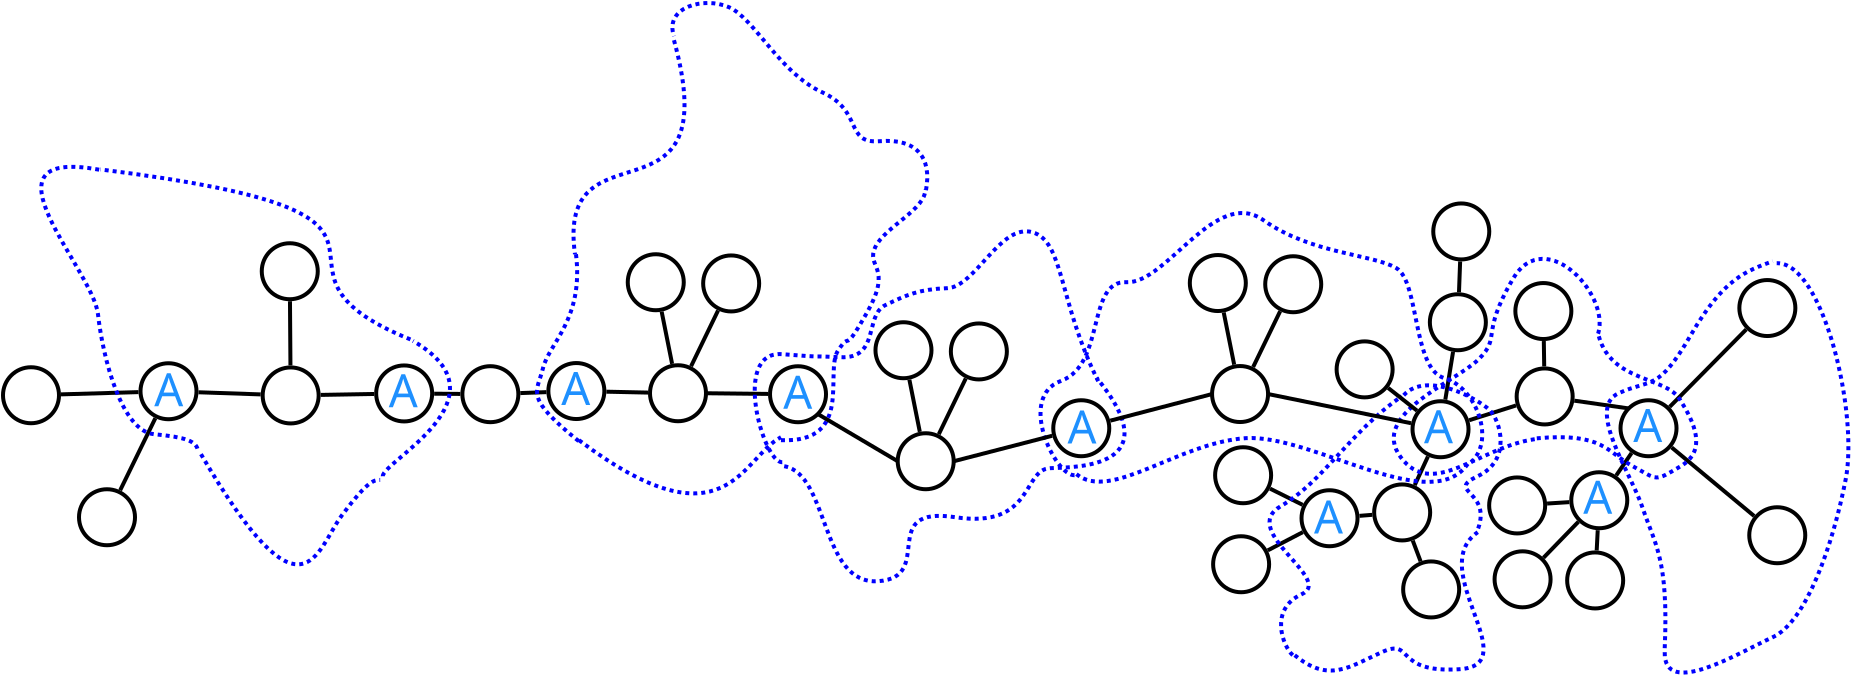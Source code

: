 <?xml version="1.0" encoding="UTF-8"?>
<dia:diagram xmlns:dia="http://www.lysator.liu.se/~alla/dia/">
  <dia:layer name="Background" visible="true" active="true">
    <dia:object type="Standard - Ellipse" version="0" id="O0">
      <dia:attribute name="obj_pos">
        <dia:point val="148.475,30.05"/>
      </dia:attribute>
      <dia:attribute name="obj_bb">
        <dia:rectangle val="148.375,29.95;151.375,32.95"/>
      </dia:attribute>
      <dia:attribute name="elem_corner">
        <dia:point val="148.475,30.05"/>
      </dia:attribute>
      <dia:attribute name="elem_width">
        <dia:real val="2.8"/>
      </dia:attribute>
      <dia:attribute name="elem_height">
        <dia:real val="2.8"/>
      </dia:attribute>
      <dia:attribute name="border_width">
        <dia:real val="0.2"/>
      </dia:attribute>
      <dia:attribute name="show_background">
        <dia:boolean val="false"/>
      </dia:attribute>
      <dia:attribute name="aspect">
        <dia:enum val="2"/>
      </dia:attribute>
    </dia:object>
    <dia:object type="Standard - Line" version="0" id="O1">
      <dia:attribute name="obj_pos">
        <dia:point val="149.952,29.952"/>
      </dia:attribute>
      <dia:attribute name="obj_bb">
        <dia:rectangle val="149.847,28.833;150.108,30.057"/>
      </dia:attribute>
      <dia:attribute name="conn_endpoints">
        <dia:point val="149.952,29.952"/>
        <dia:point val="150.003,28.938"/>
      </dia:attribute>
      <dia:attribute name="numcp">
        <dia:int val="1"/>
      </dia:attribute>
      <dia:attribute name="line_width">
        <dia:real val="0.2"/>
      </dia:attribute>
      <dia:connections>
        <dia:connection handle="0" to="O0" connection="8"/>
        <dia:connection handle="1" to="O16" connection="8"/>
      </dia:connections>
    </dia:object>
    <dia:object type="Standard - Line" version="0" id="O2">
      <dia:attribute name="obj_pos">
        <dia:point val="73.167,22.146"/>
      </dia:attribute>
      <dia:attribute name="obj_bb">
        <dia:rectangle val="73.064,21.931;77.146,22.249"/>
      </dia:attribute>
      <dia:attribute name="conn_endpoints">
        <dia:point val="73.167,22.146"/>
        <dia:point val="77.043,22.034"/>
      </dia:attribute>
      <dia:attribute name="numcp">
        <dia:int val="1"/>
      </dia:attribute>
      <dia:attribute name="line_width">
        <dia:real val="0.2"/>
      </dia:attribute>
      <dia:connections>
        <dia:connection handle="0" to="O3" connection="8"/>
        <dia:connection handle="1" to="O97" connection="8"/>
      </dia:connections>
    </dia:object>
    <dia:object type="Standard - Ellipse" version="0" id="O3">
      <dia:attribute name="obj_pos">
        <dia:point val="70.267,20.79"/>
      </dia:attribute>
      <dia:attribute name="obj_bb">
        <dia:rectangle val="70.168,20.69;73.168,23.69"/>
      </dia:attribute>
      <dia:attribute name="elem_corner">
        <dia:point val="70.267,20.79"/>
      </dia:attribute>
      <dia:attribute name="elem_width">
        <dia:real val="2.8"/>
      </dia:attribute>
      <dia:attribute name="elem_height">
        <dia:real val="2.8"/>
      </dia:attribute>
      <dia:attribute name="border_width">
        <dia:real val="0.2"/>
      </dia:attribute>
      <dia:attribute name="show_background">
        <dia:boolean val="false"/>
      </dia:attribute>
      <dia:attribute name="aspect">
        <dia:enum val="2"/>
      </dia:attribute>
    </dia:object>
    <dia:object type="Standard - Line" version="0" id="O4">
      <dia:attribute name="obj_pos">
        <dia:point val="76.125,26.942"/>
      </dia:attribute>
      <dia:attribute name="obj_bb">
        <dia:rectangle val="75.992,23.204;78.018,27.076"/>
      </dia:attribute>
      <dia:attribute name="conn_endpoints">
        <dia:point val="76.125,26.942"/>
        <dia:point val="77.885,23.338"/>
      </dia:attribute>
      <dia:attribute name="numcp">
        <dia:int val="1"/>
      </dia:attribute>
      <dia:attribute name="line_width">
        <dia:real val="0.2"/>
      </dia:attribute>
      <dia:connections>
        <dia:connection handle="0" to="O5" connection="8"/>
        <dia:connection handle="1" to="O97" connection="8"/>
      </dia:connections>
    </dia:object>
    <dia:object type="Standard - Ellipse" version="0" id="O5">
      <dia:attribute name="obj_pos">
        <dia:point val="74.067,26.89"/>
      </dia:attribute>
      <dia:attribute name="obj_bb">
        <dia:rectangle val="73.968,26.79;76.968,29.79"/>
      </dia:attribute>
      <dia:attribute name="elem_corner">
        <dia:point val="74.067,26.89"/>
      </dia:attribute>
      <dia:attribute name="elem_width">
        <dia:real val="2.8"/>
      </dia:attribute>
      <dia:attribute name="elem_height">
        <dia:real val="2.8"/>
      </dia:attribute>
      <dia:attribute name="border_width">
        <dia:real val="0.2"/>
      </dia:attribute>
      <dia:attribute name="show_background">
        <dia:boolean val="false"/>
      </dia:attribute>
      <dia:attribute name="aspect">
        <dia:enum val="2"/>
      </dia:attribute>
    </dia:object>
    <dia:object type="Standard - Ellipse" version="0" id="O6">
      <dia:attribute name="obj_pos">
        <dia:point val="88.925,20.7"/>
      </dia:attribute>
      <dia:attribute name="obj_bb">
        <dia:rectangle val="88.825,20.6;91.825,23.6"/>
      </dia:attribute>
      <dia:attribute name="elem_corner">
        <dia:point val="88.925,20.7"/>
      </dia:attribute>
      <dia:attribute name="elem_width">
        <dia:real val="2.8"/>
      </dia:attribute>
      <dia:attribute name="elem_height">
        <dia:real val="2.8"/>
      </dia:attribute>
      <dia:attribute name="border_width">
        <dia:real val="0.2"/>
      </dia:attribute>
      <dia:attribute name="show_background">
        <dia:boolean val="false"/>
      </dia:attribute>
      <dia:attribute name="aspect">
        <dia:enum val="2"/>
      </dia:attribute>
    </dia:object>
    <dia:object type="Standard - Line" version="0" id="O7">
      <dia:attribute name="obj_pos">
        <dia:point val="83.151,22.148"/>
      </dia:attribute>
      <dia:attribute name="obj_bb">
        <dia:rectangle val="79.938,21.938;83.255,22.252"/>
      </dia:attribute>
      <dia:attribute name="conn_endpoints">
        <dia:point val="83.151,22.148"/>
        <dia:point val="80.041,22.041"/>
      </dia:attribute>
      <dia:attribute name="numcp">
        <dia:int val="1"/>
      </dia:attribute>
      <dia:attribute name="line_width">
        <dia:real val="0.2"/>
      </dia:attribute>
      <dia:connections>
        <dia:connection handle="0" to="O8" connection="8"/>
        <dia:connection handle="1" to="O97" connection="8"/>
      </dia:connections>
    </dia:object>
    <dia:object type="Standard - Ellipse" version="0" id="O8">
      <dia:attribute name="obj_pos">
        <dia:point val="83.25,20.8"/>
      </dia:attribute>
      <dia:attribute name="obj_bb">
        <dia:rectangle val="83.15,20.7;86.15,23.7"/>
      </dia:attribute>
      <dia:attribute name="elem_corner">
        <dia:point val="83.25,20.8"/>
      </dia:attribute>
      <dia:attribute name="elem_width">
        <dia:real val="2.8"/>
      </dia:attribute>
      <dia:attribute name="elem_height">
        <dia:real val="2.8"/>
      </dia:attribute>
      <dia:attribute name="border_width">
        <dia:real val="0.2"/>
      </dia:attribute>
      <dia:attribute name="show_background">
        <dia:boolean val="false"/>
      </dia:attribute>
      <dia:attribute name="aspect">
        <dia:enum val="2"/>
      </dia:attribute>
    </dia:object>
    <dia:object type="Standard - Line" version="0" id="O9">
      <dia:attribute name="obj_pos">
        <dia:point val="86.15,22.174"/>
      </dia:attribute>
      <dia:attribute name="obj_bb">
        <dia:rectangle val="86.048,22.025;88.927,22.275"/>
      </dia:attribute>
      <dia:attribute name="conn_endpoints">
        <dia:point val="86.15,22.174"/>
        <dia:point val="88.825,22.126"/>
      </dia:attribute>
      <dia:attribute name="numcp">
        <dia:int val="1"/>
      </dia:attribute>
      <dia:attribute name="line_width">
        <dia:real val="0.2"/>
      </dia:attribute>
      <dia:connections>
        <dia:connection handle="0" to="O8" connection="8"/>
        <dia:connection handle="1" to="O6" connection="8"/>
      </dia:connections>
    </dia:object>
    <dia:object type="Standard - Line" version="0" id="O10">
      <dia:attribute name="obj_pos">
        <dia:point val="105.417,22.09"/>
      </dia:attribute>
      <dia:attribute name="obj_bb">
        <dia:rectangle val="105.316,21.989;108.623,22.225"/>
      </dia:attribute>
      <dia:attribute name="conn_endpoints">
        <dia:point val="105.417,22.09"/>
        <dia:point val="108.522,22.124"/>
      </dia:attribute>
      <dia:attribute name="numcp">
        <dia:int val="1"/>
      </dia:attribute>
      <dia:attribute name="line_width">
        <dia:real val="0.2"/>
      </dia:attribute>
      <dia:connections>
        <dia:connection handle="0" to="O11" connection="4"/>
        <dia:connection handle="1" to="O76" connection="8"/>
      </dia:connections>
    </dia:object>
    <dia:object type="Standard - Ellipse" version="0" id="O11">
      <dia:attribute name="obj_pos">
        <dia:point val="102.617,20.69"/>
      </dia:attribute>
      <dia:attribute name="obj_bb">
        <dia:rectangle val="102.517,20.59;105.517,23.59"/>
      </dia:attribute>
      <dia:attribute name="elem_corner">
        <dia:point val="102.617,20.69"/>
      </dia:attribute>
      <dia:attribute name="elem_width">
        <dia:real val="2.8"/>
      </dia:attribute>
      <dia:attribute name="elem_height">
        <dia:real val="2.8"/>
      </dia:attribute>
      <dia:attribute name="border_width">
        <dia:real val="0.2"/>
      </dia:attribute>
      <dia:attribute name="show_background">
        <dia:boolean val="false"/>
      </dia:attribute>
      <dia:attribute name="aspect">
        <dia:enum val="2"/>
      </dia:attribute>
    </dia:object>
    <dia:object type="Standard - Line" version="0" id="O12">
      <dia:attribute name="obj_pos">
        <dia:point val="100.434,22.012"/>
      </dia:attribute>
      <dia:attribute name="obj_bb">
        <dia:rectangle val="100.332,21.91;102.62,22.16"/>
      </dia:attribute>
      <dia:attribute name="conn_endpoints">
        <dia:point val="100.434,22.012"/>
        <dia:point val="102.518,22.058"/>
      </dia:attribute>
      <dia:attribute name="numcp">
        <dia:int val="1"/>
      </dia:attribute>
      <dia:attribute name="line_width">
        <dia:real val="0.2"/>
      </dia:attribute>
      <dia:connections>
        <dia:connection handle="0" to="O26" connection="8"/>
        <dia:connection handle="1" to="O11" connection="8"/>
      </dia:connections>
    </dia:object>
    <dia:object type="Standard - Ellipse" version="0" id="O13">
      <dia:attribute name="obj_pos">
        <dia:point val="144.575,26.3"/>
      </dia:attribute>
      <dia:attribute name="obj_bb">
        <dia:rectangle val="144.475,26.2;147.475,29.2"/>
      </dia:attribute>
      <dia:attribute name="elem_corner">
        <dia:point val="144.575,26.3"/>
      </dia:attribute>
      <dia:attribute name="elem_width">
        <dia:real val="2.8"/>
      </dia:attribute>
      <dia:attribute name="elem_height">
        <dia:real val="2.8"/>
      </dia:attribute>
      <dia:attribute name="border_width">
        <dia:real val="0.2"/>
      </dia:attribute>
      <dia:attribute name="show_background">
        <dia:boolean val="false"/>
      </dia:attribute>
      <dia:attribute name="aspect">
        <dia:enum val="2"/>
      </dia:attribute>
    </dia:object>
    <dia:object type="Standard - Line" version="0" id="O14">
      <dia:attribute name="obj_pos">
        <dia:point val="147.471,27.605"/>
      </dia:attribute>
      <dia:attribute name="obj_bb">
        <dia:rectangle val="147.365,27.429;148.69,27.711"/>
      </dia:attribute>
      <dia:attribute name="conn_endpoints">
        <dia:point val="147.471,27.605"/>
        <dia:point val="148.584,27.535"/>
      </dia:attribute>
      <dia:attribute name="numcp">
        <dia:int val="1"/>
      </dia:attribute>
      <dia:attribute name="line_width">
        <dia:real val="0.2"/>
      </dia:attribute>
      <dia:connections>
        <dia:connection handle="0" to="O13" connection="8"/>
        <dia:connection handle="1" to="O16" connection="8"/>
      </dia:connections>
    </dia:object>
    <dia:object type="Standard - Line" version="0" id="O15">
      <dia:attribute name="obj_pos">
        <dia:point val="150.927,26.202"/>
      </dia:attribute>
      <dia:attribute name="obj_bb">
        <dia:rectangle val="150.788,24.939;151.835,26.341"/>
      </dia:attribute>
      <dia:attribute name="conn_endpoints">
        <dia:point val="150.927,26.202"/>
        <dia:point val="151.696,25.078"/>
      </dia:attribute>
      <dia:attribute name="numcp">
        <dia:int val="1"/>
      </dia:attribute>
      <dia:attribute name="line_width">
        <dia:real val="0.2"/>
      </dia:attribute>
      <dia:connections>
        <dia:connection handle="0" to="O16" connection="8"/>
        <dia:connection handle="1" to="O78" connection="8"/>
      </dia:connections>
    </dia:object>
    <dia:object type="Standard - Ellipse" version="0" id="O16">
      <dia:attribute name="obj_pos">
        <dia:point val="148.68,26.04"/>
      </dia:attribute>
      <dia:attribute name="obj_bb">
        <dia:rectangle val="148.58,25.94;151.58,28.94"/>
      </dia:attribute>
      <dia:attribute name="elem_corner">
        <dia:point val="148.68,26.04"/>
      </dia:attribute>
      <dia:attribute name="elem_width">
        <dia:real val="2.8"/>
      </dia:attribute>
      <dia:attribute name="elem_height">
        <dia:real val="2.8"/>
      </dia:attribute>
      <dia:attribute name="border_width">
        <dia:real val="0.2"/>
      </dia:attribute>
      <dia:attribute name="show_background">
        <dia:boolean val="false"/>
      </dia:attribute>
      <dia:attribute name="aspect">
        <dia:enum val="2"/>
      </dia:attribute>
    </dia:object>
    <dia:object type="Standard - Line" version="0" id="O17">
      <dia:attribute name="obj_pos">
        <dia:point val="157.826,28.231"/>
      </dia:attribute>
      <dia:attribute name="obj_bb">
        <dia:rectangle val="153.556,24.658;157.967,28.372"/>
      </dia:attribute>
      <dia:attribute name="conn_endpoints">
        <dia:point val="157.826,28.231"/>
        <dia:point val="153.697,24.799"/>
      </dia:attribute>
      <dia:attribute name="numcp">
        <dia:int val="1"/>
      </dia:attribute>
      <dia:attribute name="line_width">
        <dia:real val="0.2"/>
      </dia:attribute>
      <dia:connections>
        <dia:connection handle="0" to="O18" connection="8"/>
        <dia:connection handle="1" to="O78" connection="8"/>
      </dia:connections>
    </dia:object>
    <dia:object type="Standard - Ellipse" version="0" id="O18">
      <dia:attribute name="obj_pos">
        <dia:point val="157.58,27.79"/>
      </dia:attribute>
      <dia:attribute name="obj_bb">
        <dia:rectangle val="157.48,27.69;160.48,30.69"/>
      </dia:attribute>
      <dia:attribute name="elem_corner">
        <dia:point val="157.58,27.79"/>
      </dia:attribute>
      <dia:attribute name="elem_width">
        <dia:real val="2.8"/>
      </dia:attribute>
      <dia:attribute name="elem_height">
        <dia:real val="2.8"/>
      </dia:attribute>
      <dia:attribute name="border_width">
        <dia:real val="0.2"/>
      </dia:attribute>
      <dia:attribute name="show_background">
        <dia:boolean val="false"/>
      </dia:attribute>
      <dia:attribute name="aspect">
        <dia:enum val="2"/>
      </dia:attribute>
    </dia:object>
    <dia:object type="Standard - Line" version="0" id="O19">
      <dia:attribute name="obj_pos">
        <dia:point val="145.92,22.7"/>
      </dia:attribute>
      <dia:attribute name="obj_bb">
        <dia:rectangle val="143.448,22.575;146.045,23.565"/>
      </dia:attribute>
      <dia:attribute name="conn_endpoints">
        <dia:point val="145.92,22.7"/>
        <dia:point val="143.573,23.44"/>
      </dia:attribute>
      <dia:attribute name="numcp">
        <dia:int val="1"/>
      </dia:attribute>
      <dia:attribute name="line_width">
        <dia:real val="0.2"/>
      </dia:attribute>
      <dia:connections>
        <dia:connection handle="0" to="O21" connection="8"/>
        <dia:connection handle="1" to="O101" connection="8"/>
      </dia:connections>
    </dia:object>
    <dia:object type="Standard - Line" version="0" id="O20">
      <dia:attribute name="obj_pos">
        <dia:point val="148.832,22.462"/>
      </dia:attribute>
      <dia:attribute name="obj_bb">
        <dia:rectangle val="148.719,22.348;151.666,22.963"/>
      </dia:attribute>
      <dia:attribute name="conn_endpoints">
        <dia:point val="148.832,22.462"/>
        <dia:point val="151.553,22.85"/>
      </dia:attribute>
      <dia:attribute name="numcp">
        <dia:int val="1"/>
      </dia:attribute>
      <dia:attribute name="line_width">
        <dia:real val="0.2"/>
      </dia:attribute>
      <dia:connections>
        <dia:connection handle="0" to="O21" connection="8"/>
        <dia:connection handle="1" to="O78" connection="0"/>
      </dia:connections>
    </dia:object>
    <dia:object type="Standard - Ellipse" version="0" id="O21">
      <dia:attribute name="obj_pos">
        <dia:point val="145.95,20.85"/>
      </dia:attribute>
      <dia:attribute name="obj_bb">
        <dia:rectangle val="145.85,20.75;148.85,23.75"/>
      </dia:attribute>
      <dia:attribute name="elem_corner">
        <dia:point val="145.95,20.85"/>
      </dia:attribute>
      <dia:attribute name="elem_width">
        <dia:real val="2.8"/>
      </dia:attribute>
      <dia:attribute name="elem_height">
        <dia:real val="2.8"/>
      </dia:attribute>
      <dia:attribute name="border_width">
        <dia:real val="0.2"/>
      </dia:attribute>
      <dia:attribute name="show_background">
        <dia:boolean val="false"/>
      </dia:attribute>
      <dia:attribute name="aspect">
        <dia:enum val="2"/>
      </dia:attribute>
    </dia:object>
    <dia:object type="Standard - Ellipse" version="0" id="O22">
      <dia:attribute name="obj_pos">
        <dia:point val="145.885,16.58"/>
      </dia:attribute>
      <dia:attribute name="obj_bb">
        <dia:rectangle val="145.785,16.48;148.785,19.48"/>
      </dia:attribute>
      <dia:attribute name="elem_corner">
        <dia:point val="145.885,16.58"/>
      </dia:attribute>
      <dia:attribute name="elem_width">
        <dia:real val="2.8"/>
      </dia:attribute>
      <dia:attribute name="elem_height">
        <dia:real val="2.8"/>
      </dia:attribute>
      <dia:attribute name="border_width">
        <dia:real val="0.2"/>
      </dia:attribute>
      <dia:attribute name="show_background">
        <dia:boolean val="false"/>
      </dia:attribute>
      <dia:attribute name="aspect">
        <dia:enum val="2"/>
      </dia:attribute>
    </dia:object>
    <dia:object type="Standard - Line" version="0" id="O23">
      <dia:attribute name="obj_pos">
        <dia:point val="157.431,18.896"/>
      </dia:attribute>
      <dia:attribute name="obj_bb">
        <dia:rectangle val="153.456,18.755;157.572,22.915"/>
      </dia:attribute>
      <dia:attribute name="conn_endpoints">
        <dia:point val="157.431,18.896"/>
        <dia:point val="153.597,22.774"/>
      </dia:attribute>
      <dia:attribute name="numcp">
        <dia:int val="1"/>
      </dia:attribute>
      <dia:attribute name="line_width">
        <dia:real val="0.2"/>
      </dia:attribute>
      <dia:connections>
        <dia:connection handle="0" to="O24" connection="8"/>
        <dia:connection handle="1" to="O78" connection="8"/>
      </dia:connections>
    </dia:object>
    <dia:object type="Standard - Ellipse" version="0" id="O24">
      <dia:attribute name="obj_pos">
        <dia:point val="157.085,16.43"/>
      </dia:attribute>
      <dia:attribute name="obj_bb">
        <dia:rectangle val="156.985,16.33;159.985,19.33"/>
      </dia:attribute>
      <dia:attribute name="elem_corner">
        <dia:point val="157.085,16.43"/>
      </dia:attribute>
      <dia:attribute name="elem_width">
        <dia:real val="2.8"/>
      </dia:attribute>
      <dia:attribute name="elem_height">
        <dia:real val="2.8"/>
      </dia:attribute>
      <dia:attribute name="border_width">
        <dia:real val="0.2"/>
      </dia:attribute>
      <dia:attribute name="show_background">
        <dia:boolean val="false"/>
      </dia:attribute>
      <dia:attribute name="aspect">
        <dia:enum val="2"/>
      </dia:attribute>
    </dia:object>
    <dia:object type="Standard - Line" version="0" id="O25">
      <dia:attribute name="obj_pos">
        <dia:point val="147.327,20.75"/>
      </dia:attribute>
      <dia:attribute name="obj_bb">
        <dia:rectangle val="147.206,19.378;147.429,20.852"/>
      </dia:attribute>
      <dia:attribute name="conn_endpoints">
        <dia:point val="147.327,20.75"/>
        <dia:point val="147.308,19.48"/>
      </dia:attribute>
      <dia:attribute name="numcp">
        <dia:int val="1"/>
      </dia:attribute>
      <dia:attribute name="line_width">
        <dia:real val="0.2"/>
      </dia:attribute>
      <dia:connections>
        <dia:connection handle="0" to="O21" connection="8"/>
        <dia:connection handle="1" to="O22" connection="8"/>
      </dia:connections>
    </dia:object>
    <dia:object type="Standard - Ellipse" version="0" id="O26">
      <dia:attribute name="obj_pos">
        <dia:point val="97.535,20.58"/>
      </dia:attribute>
      <dia:attribute name="obj_bb">
        <dia:rectangle val="97.435,20.48;100.435,23.48"/>
      </dia:attribute>
      <dia:attribute name="elem_corner">
        <dia:point val="97.535,20.58"/>
      </dia:attribute>
      <dia:attribute name="elem_width">
        <dia:real val="2.8"/>
      </dia:attribute>
      <dia:attribute name="elem_height">
        <dia:real val="2.8"/>
      </dia:attribute>
      <dia:attribute name="border_width">
        <dia:real val="0.2"/>
      </dia:attribute>
      <dia:attribute name="show_background">
        <dia:boolean val="false"/>
      </dia:attribute>
      <dia:attribute name="aspect">
        <dia:enum val="2"/>
      </dia:attribute>
    </dia:object>
    <dia:object type="Standard - Line" version="0" id="O27">
      <dia:attribute name="obj_pos">
        <dia:point val="93.135,22.124"/>
      </dia:attribute>
      <dia:attribute name="obj_bb">
        <dia:rectangle val="91.724,22.012;93.236,22.225"/>
      </dia:attribute>
      <dia:attribute name="conn_endpoints">
        <dia:point val="93.135,22.124"/>
        <dia:point val="91.825,22.113"/>
      </dia:attribute>
      <dia:attribute name="numcp">
        <dia:int val="1"/>
      </dia:attribute>
      <dia:attribute name="line_width">
        <dia:real val="0.2"/>
      </dia:attribute>
      <dia:connections>
        <dia:connection handle="0" to="O29" connection="8"/>
        <dia:connection handle="1" to="O6" connection="8"/>
      </dia:connections>
    </dia:object>
    <dia:object type="Standard - Line" version="0" id="O28">
      <dia:attribute name="obj_pos">
        <dia:point val="96.132,22.082"/>
      </dia:attribute>
      <dia:attribute name="obj_bb">
        <dia:rectangle val="96.028,21.931;97.542,22.186"/>
      </dia:attribute>
      <dia:attribute name="conn_endpoints">
        <dia:point val="96.132,22.082"/>
        <dia:point val="97.438,22.035"/>
      </dia:attribute>
      <dia:attribute name="numcp">
        <dia:int val="1"/>
      </dia:attribute>
      <dia:attribute name="line_width">
        <dia:real val="0.2"/>
      </dia:attribute>
      <dia:connections>
        <dia:connection handle="0" to="O29" connection="8"/>
        <dia:connection handle="1" to="O26" connection="8"/>
      </dia:connections>
    </dia:object>
    <dia:object type="Standard - Ellipse" version="0" id="O29">
      <dia:attribute name="obj_pos">
        <dia:point val="93.235,20.737"/>
      </dia:attribute>
      <dia:attribute name="obj_bb">
        <dia:rectangle val="93.135,20.637;96.135,23.637"/>
      </dia:attribute>
      <dia:attribute name="elem_corner">
        <dia:point val="93.235,20.737"/>
      </dia:attribute>
      <dia:attribute name="elem_width">
        <dia:real val="2.8"/>
      </dia:attribute>
      <dia:attribute name="elem_height">
        <dia:real val="2.8"/>
      </dia:attribute>
      <dia:attribute name="border_width">
        <dia:real val="0.2"/>
      </dia:attribute>
      <dia:attribute name="show_background">
        <dia:boolean val="false"/>
      </dia:attribute>
      <dia:attribute name="aspect">
        <dia:enum val="2"/>
      </dia:attribute>
    </dia:object>
    <dia:object type="Standard - Line" version="0" id="O30">
      <dia:attribute name="obj_pos">
        <dia:point val="104.671,20.74"/>
      </dia:attribute>
      <dia:attribute name="obj_bb">
        <dia:rectangle val="104.537,17.817;106.155,20.873"/>
      </dia:attribute>
      <dia:attribute name="conn_endpoints">
        <dia:point val="104.671,20.74"/>
        <dia:point val="106.021,17.95"/>
      </dia:attribute>
      <dia:attribute name="numcp">
        <dia:int val="1"/>
      </dia:attribute>
      <dia:attribute name="line_width">
        <dia:real val="0.2"/>
      </dia:attribute>
      <dia:connections>
        <dia:connection handle="0" to="O11" connection="8"/>
        <dia:connection handle="1" to="O31" connection="8"/>
      </dia:connections>
    </dia:object>
    <dia:object type="Standard - Ellipse" version="0" id="O31">
      <dia:attribute name="obj_pos">
        <dia:point val="105.275,15.2"/>
      </dia:attribute>
      <dia:attribute name="obj_bb">
        <dia:rectangle val="105.175,15.1;108.175,18.1"/>
      </dia:attribute>
      <dia:attribute name="elem_corner">
        <dia:point val="105.275,15.2"/>
      </dia:attribute>
      <dia:attribute name="elem_width">
        <dia:real val="2.8"/>
      </dia:attribute>
      <dia:attribute name="elem_height">
        <dia:real val="2.8"/>
      </dia:attribute>
      <dia:attribute name="border_width">
        <dia:real val="0.2"/>
      </dia:attribute>
      <dia:attribute name="show_background">
        <dia:boolean val="false"/>
      </dia:attribute>
      <dia:attribute name="aspect">
        <dia:enum val="2"/>
      </dia:attribute>
    </dia:object>
    <dia:object type="Standard - Ellipse" version="0" id="O32">
      <dia:attribute name="obj_pos">
        <dia:point val="141.78,12.6"/>
      </dia:attribute>
      <dia:attribute name="obj_bb">
        <dia:rectangle val="141.68,12.5;144.68,15.5"/>
      </dia:attribute>
      <dia:attribute name="elem_corner">
        <dia:point val="141.78,12.6"/>
      </dia:attribute>
      <dia:attribute name="elem_width">
        <dia:real val="2.8"/>
      </dia:attribute>
      <dia:attribute name="elem_height">
        <dia:real val="2.8"/>
      </dia:attribute>
      <dia:attribute name="border_width">
        <dia:real val="0.2"/>
      </dia:attribute>
      <dia:attribute name="show_background">
        <dia:boolean val="false"/>
      </dia:attribute>
      <dia:attribute name="aspect">
        <dia:enum val="2"/>
      </dia:attribute>
    </dia:object>
    <dia:object type="Standard - Line" version="0" id="O33">
      <dia:attribute name="obj_pos">
        <dia:point val="143.066,17.041"/>
      </dia:attribute>
      <dia:attribute name="obj_bb">
        <dia:rectangle val="142.962,15.395;143.228,17.145"/>
      </dia:attribute>
      <dia:attribute name="conn_endpoints">
        <dia:point val="143.066,17.041"/>
        <dia:point val="143.124,15.499"/>
      </dia:attribute>
      <dia:attribute name="numcp">
        <dia:int val="1"/>
      </dia:attribute>
      <dia:attribute name="line_width">
        <dia:real val="0.2"/>
      </dia:attribute>
      <dia:connections>
        <dia:connection handle="0" to="O34" connection="8"/>
        <dia:connection handle="1" to="O32" connection="8"/>
      </dia:connections>
    </dia:object>
    <dia:object type="Standard - Ellipse" version="0" id="O34">
      <dia:attribute name="obj_pos">
        <dia:point val="141.61,17.14"/>
      </dia:attribute>
      <dia:attribute name="obj_bb">
        <dia:rectangle val="141.51,17.04;144.51,20.04"/>
      </dia:attribute>
      <dia:attribute name="elem_corner">
        <dia:point val="141.61,17.14"/>
      </dia:attribute>
      <dia:attribute name="elem_width">
        <dia:real val="2.8"/>
      </dia:attribute>
      <dia:attribute name="elem_height">
        <dia:real val="2.8"/>
      </dia:attribute>
      <dia:attribute name="border_width">
        <dia:real val="0.2"/>
      </dia:attribute>
      <dia:attribute name="show_background">
        <dia:boolean val="false"/>
      </dia:attribute>
      <dia:attribute name="aspect">
        <dia:enum val="2"/>
      </dia:attribute>
    </dia:object>
    <dia:object type="Standard - Line" version="0" id="O35">
      <dia:attribute name="obj_pos">
        <dia:point val="142.383,22.41"/>
      </dia:attribute>
      <dia:attribute name="obj_bb">
        <dia:rectangle val="142.268,19.905;142.885,22.525"/>
      </dia:attribute>
      <dia:attribute name="conn_endpoints">
        <dia:point val="142.383,22.41"/>
        <dia:point val="142.77,20.02"/>
      </dia:attribute>
      <dia:attribute name="numcp">
        <dia:int val="1"/>
      </dia:attribute>
      <dia:attribute name="line_width">
        <dia:real val="0.2"/>
      </dia:attribute>
      <dia:connections>
        <dia:connection handle="0" to="O101" connection="8"/>
        <dia:connection handle="1" to="O34" connection="8"/>
      </dia:connections>
    </dia:object>
    <dia:object type="Standard - Line" version="0" id="O36">
      <dia:attribute name="obj_pos">
        <dia:point val="133.616,26.858"/>
      </dia:attribute>
      <dia:attribute name="obj_bb">
        <dia:rectangle val="133.482,26.724;135.384,27.806"/>
      </dia:attribute>
      <dia:attribute name="conn_endpoints">
        <dia:point val="133.616,26.858"/>
        <dia:point val="135.25,27.672"/>
      </dia:attribute>
      <dia:attribute name="numcp">
        <dia:int val="1"/>
      </dia:attribute>
      <dia:attribute name="line_width">
        <dia:real val="0.2"/>
      </dia:attribute>
      <dia:connections>
        <dia:connection handle="0" to="O37" connection="8"/>
        <dia:connection handle="1" to="O98" connection="8"/>
      </dia:connections>
    </dia:object>
    <dia:object type="Standard - Ellipse" version="0" id="O37">
      <dia:attribute name="obj_pos">
        <dia:point val="130.873,24.79"/>
      </dia:attribute>
      <dia:attribute name="obj_bb">
        <dia:rectangle val="130.773,24.69;133.773,27.69"/>
      </dia:attribute>
      <dia:attribute name="elem_corner">
        <dia:point val="130.873,24.79"/>
      </dia:attribute>
      <dia:attribute name="elem_width">
        <dia:real val="2.8"/>
      </dia:attribute>
      <dia:attribute name="elem_height">
        <dia:real val="2.8"/>
      </dia:attribute>
      <dia:attribute name="border_width">
        <dia:real val="0.2"/>
      </dia:attribute>
      <dia:attribute name="show_background">
        <dia:boolean val="false"/>
      </dia:attribute>
      <dia:attribute name="aspect">
        <dia:enum val="2"/>
      </dia:attribute>
    </dia:object>
    <dia:object type="Standard - Line" version="0" id="O38">
      <dia:attribute name="obj_pos">
        <dia:point val="133.504,29.948"/>
      </dia:attribute>
      <dia:attribute name="obj_bb">
        <dia:rectangle val="133.369,28.898;135.397,30.082"/>
      </dia:attribute>
      <dia:attribute name="conn_endpoints">
        <dia:point val="133.504,29.948"/>
        <dia:point val="135.262,29.032"/>
      </dia:attribute>
      <dia:attribute name="numcp">
        <dia:int val="1"/>
      </dia:attribute>
      <dia:attribute name="line_width">
        <dia:real val="0.2"/>
      </dia:attribute>
      <dia:connections>
        <dia:connection handle="0" to="O39" connection="8"/>
        <dia:connection handle="1" to="O98" connection="8"/>
      </dia:connections>
    </dia:object>
    <dia:object type="Standard - Ellipse" version="0" id="O39">
      <dia:attribute name="obj_pos">
        <dia:point val="130.773,29.24"/>
      </dia:attribute>
      <dia:attribute name="obj_bb">
        <dia:rectangle val="130.673,29.14;133.673,32.14"/>
      </dia:attribute>
      <dia:attribute name="elem_corner">
        <dia:point val="130.773,29.24"/>
      </dia:attribute>
      <dia:attribute name="elem_width">
        <dia:real val="2.8"/>
      </dia:attribute>
      <dia:attribute name="elem_height">
        <dia:real val="2.8"/>
      </dia:attribute>
      <dia:attribute name="border_width">
        <dia:real val="0.2"/>
      </dia:attribute>
      <dia:attribute name="show_background">
        <dia:boolean val="false"/>
      </dia:attribute>
      <dia:attribute name="aspect">
        <dia:enum val="2"/>
      </dia:attribute>
    </dia:object>
    <dia:object type="Standard - Line" version="0" id="O40">
      <dia:attribute name="obj_pos">
        <dia:point val="141.146,30.497"/>
      </dia:attribute>
      <dia:attribute name="obj_bb">
        <dia:rectangle val="140.625,29.325;141.275,30.625"/>
      </dia:attribute>
      <dia:attribute name="conn_endpoints">
        <dia:point val="141.146,30.497"/>
        <dia:point val="140.754,29.453"/>
      </dia:attribute>
      <dia:attribute name="numcp">
        <dia:int val="1"/>
      </dia:attribute>
      <dia:attribute name="line_width">
        <dia:real val="0.2"/>
      </dia:attribute>
      <dia:connections>
        <dia:connection handle="0" to="O41" connection="8"/>
        <dia:connection handle="1" to="O42" connection="8"/>
      </dia:connections>
    </dia:object>
    <dia:object type="Standard - Ellipse" version="0" id="O41">
      <dia:attribute name="obj_pos">
        <dia:point val="140.275,30.5"/>
      </dia:attribute>
      <dia:attribute name="obj_bb">
        <dia:rectangle val="140.175,30.4;143.175,33.4"/>
      </dia:attribute>
      <dia:attribute name="elem_corner">
        <dia:point val="140.275,30.5"/>
      </dia:attribute>
      <dia:attribute name="elem_width">
        <dia:real val="2.8"/>
      </dia:attribute>
      <dia:attribute name="elem_height">
        <dia:real val="2.8"/>
      </dia:attribute>
      <dia:attribute name="border_width">
        <dia:real val="0.2"/>
      </dia:attribute>
      <dia:attribute name="show_background">
        <dia:boolean val="false"/>
      </dia:attribute>
      <dia:attribute name="aspect">
        <dia:enum val="2"/>
      </dia:attribute>
    </dia:object>
    <dia:object type="Standard - Ellipse" version="0" id="O42">
      <dia:attribute name="obj_pos">
        <dia:point val="138.825,26.65"/>
      </dia:attribute>
      <dia:attribute name="obj_bb">
        <dia:rectangle val="138.725,26.55;141.725,29.55"/>
      </dia:attribute>
      <dia:attribute name="elem_corner">
        <dia:point val="138.825,26.65"/>
      </dia:attribute>
      <dia:attribute name="elem_width">
        <dia:real val="2.8"/>
      </dia:attribute>
      <dia:attribute name="elem_height">
        <dia:real val="2.8"/>
      </dia:attribute>
      <dia:attribute name="border_width">
        <dia:real val="0.2"/>
      </dia:attribute>
      <dia:attribute name="show_background">
        <dia:boolean val="false"/>
      </dia:attribute>
      <dia:attribute name="aspect">
        <dia:enum val="2"/>
      </dia:attribute>
    </dia:object>
    <dia:object type="Standard - Line" version="0" id="O43">
      <dia:attribute name="obj_pos">
        <dia:point val="138.73,28.169"/>
      </dia:attribute>
      <dia:attribute name="obj_bb">
        <dia:rectangle val="137.981,28.062;138.837,28.328"/>
      </dia:attribute>
      <dia:attribute name="conn_endpoints">
        <dia:point val="138.73,28.169"/>
        <dia:point val="138.088,28.221"/>
      </dia:attribute>
      <dia:attribute name="numcp">
        <dia:int val="1"/>
      </dia:attribute>
      <dia:attribute name="line_width">
        <dia:real val="0.2"/>
      </dia:attribute>
      <dia:connections>
        <dia:connection handle="0" to="O42" connection="8"/>
        <dia:connection handle="1" to="O98" connection="8"/>
      </dia:connections>
    </dia:object>
    <dia:object type="Standard - Line" version="0" id="O44">
      <dia:attribute name="obj_pos">
        <dia:point val="141.515,25.252"/>
      </dia:attribute>
      <dia:attribute name="obj_bb">
        <dia:rectangle val="140.72,25.119;141.648,26.821"/>
      </dia:attribute>
      <dia:attribute name="conn_endpoints">
        <dia:point val="141.515,25.252"/>
        <dia:point val="140.853,26.688"/>
      </dia:attribute>
      <dia:attribute name="numcp">
        <dia:int val="1"/>
      </dia:attribute>
      <dia:attribute name="line_width">
        <dia:real val="0.2"/>
      </dia:attribute>
      <dia:connections>
        <dia:connection handle="0" to="O101" connection="8"/>
        <dia:connection handle="1" to="O42" connection="8"/>
      </dia:connections>
    </dia:object>
    <dia:object type="Standard - BezierLine" version="0" id="O45">
      <dia:attribute name="obj_pos">
        <dia:point val="80.166,25.137"/>
      </dia:attribute>
      <dia:attribute name="obj_bb">
        <dia:rectangle val="80.029,25.001;89.225,30.746"/>
      </dia:attribute>
      <dia:attribute name="bez_points">
        <dia:point val="80.166,25.137"/>
        <dia:point val="85.316,33.987"/>
        <dia:point val="85.916,29.938"/>
        <dia:point val="87.216,28.188"/>
        <dia:point val="88.516,26.438"/>
        <dia:point val="88.826,26.425"/>
        <dia:point val="89.125,26.425"/>
      </dia:attribute>
      <dia:attribute name="corner_types">
        <dia:enum val="0"/>
        <dia:enum val="0"/>
        <dia:enum val="0"/>
      </dia:attribute>
      <dia:attribute name="line_color">
        <dia:color val="#0000ff"/>
      </dia:attribute>
      <dia:attribute name="line_width">
        <dia:real val="0.2"/>
      </dia:attribute>
      <dia:attribute name="line_style">
        <dia:enum val="4"/>
      </dia:attribute>
      <dia:attribute name="dashlength">
        <dia:real val="2"/>
      </dia:attribute>
    </dia:object>
    <dia:object type="Standard - BezierLine" version="0" id="O46">
      <dia:attribute name="obj_pos">
        <dia:point val="89.259,26.238"/>
      </dia:attribute>
      <dia:attribute name="obj_bb">
        <dia:rectangle val="89.154,19.338;92.716,26.343"/>
      </dia:attribute>
      <dia:attribute name="bez_points">
        <dia:point val="89.259,26.238"/>
        <dia:point val="89.222,25.512"/>
        <dia:point val="95.691,22.312"/>
        <dia:point val="90.766,19.475"/>
      </dia:attribute>
      <dia:attribute name="corner_types">
        <dia:enum val="0"/>
        <dia:enum val="0"/>
      </dia:attribute>
      <dia:attribute name="line_color">
        <dia:color val="#0000ff"/>
      </dia:attribute>
      <dia:attribute name="line_width">
        <dia:real val="0.2"/>
      </dia:attribute>
      <dia:attribute name="line_style">
        <dia:enum val="4"/>
      </dia:attribute>
      <dia:attribute name="dashlength">
        <dia:real val="2"/>
      </dia:attribute>
    </dia:object>
    <dia:object type="Standard - BezierLine" version="0" id="O47">
      <dia:attribute name="obj_pos">
        <dia:point val="90.638,19.4"/>
      </dia:attribute>
      <dia:attribute name="obj_bb">
        <dia:rectangle val="75.026,10.788;90.768,19.53"/>
      </dia:attribute>
      <dia:attribute name="bez_points">
        <dia:point val="90.638,19.4"/>
        <dia:point val="81.487,15.7"/>
        <dia:point val="94.037,13.25"/>
        <dia:point val="75.138,10.9"/>
      </dia:attribute>
      <dia:attribute name="corner_types">
        <dia:enum val="0"/>
        <dia:enum val="0"/>
      </dia:attribute>
      <dia:attribute name="line_color">
        <dia:color val="#0000ff"/>
      </dia:attribute>
      <dia:attribute name="line_width">
        <dia:real val="0.2"/>
      </dia:attribute>
      <dia:attribute name="line_style">
        <dia:enum val="4"/>
      </dia:attribute>
      <dia:attribute name="dashlength">
        <dia:real val="2"/>
      </dia:attribute>
    </dia:object>
    <dia:object type="Standard - BezierLine" version="0" id="O48">
      <dia:attribute name="obj_pos">
        <dia:point val="75.075,10.912"/>
      </dia:attribute>
      <dia:attribute name="obj_bb">
        <dia:rectangle val="72.08,10.67;80.125,25.097"/>
      </dia:attribute>
      <dia:attribute name="bez_points">
        <dia:point val="75.075,10.912"/>
        <dia:point val="68.725,9.762"/>
        <dia:point val="74.766,15.887"/>
        <dia:point val="75.016,18.137"/>
        <dia:point val="75.266,20.387"/>
        <dia:point val="76.216,23.988"/>
        <dia:point val="77.816,24.137"/>
        <dia:point val="79.416,24.288"/>
        <dia:point val="79.966,24.488"/>
        <dia:point val="80.016,24.988"/>
      </dia:attribute>
      <dia:attribute name="corner_types">
        <dia:enum val="0"/>
        <dia:enum val="0"/>
        <dia:enum val="0"/>
        <dia:enum val="0"/>
      </dia:attribute>
      <dia:attribute name="line_color">
        <dia:color val="#0000ff"/>
      </dia:attribute>
      <dia:attribute name="line_width">
        <dia:real val="0.2"/>
      </dia:attribute>
      <dia:attribute name="line_style">
        <dia:enum val="4"/>
      </dia:attribute>
      <dia:attribute name="dashlength">
        <dia:real val="2"/>
      </dia:attribute>
    </dia:object>
    <dia:object type="Standard - BezierLine" version="0" id="O49">
      <dia:attribute name="obj_pos">
        <dia:point val="116.416,11.938"/>
      </dia:attribute>
      <dia:attribute name="obj_bb">
        <dia:rectangle val="103.637,2.478;116.581,12.054"/>
      </dia:attribute>
      <dia:attribute name="bez_points">
        <dia:point val="116.416,11.938"/>
        <dia:point val="116.728,10.287"/>
        <dia:point val="115.916,9.338"/>
        <dia:point val="114.116,9.488"/>
        <dia:point val="112.316,9.637"/>
        <dia:point val="113.316,7.987"/>
        <dia:point val="111.216,7.037"/>
        <dia:point val="109.116,6.088"/>
        <dia:point val="107.824,3.337"/>
        <dia:point val="106.566,2.788"/>
        <dia:point val="105.307,2.237"/>
        <dia:point val="103.316,2.788"/>
        <dia:point val="103.816,4.237"/>
      </dia:attribute>
      <dia:attribute name="corner_types">
        <dia:enum val="0"/>
        <dia:enum val="0"/>
        <dia:enum val="0"/>
        <dia:enum val="0"/>
        <dia:enum val="0"/>
      </dia:attribute>
      <dia:attribute name="line_color">
        <dia:color val="#0000ff"/>
      </dia:attribute>
      <dia:attribute name="line_width">
        <dia:real val="0.2"/>
      </dia:attribute>
      <dia:attribute name="line_style">
        <dia:enum val="4"/>
      </dia:attribute>
      <dia:attribute name="dashlength">
        <dia:real val="2"/>
      </dia:attribute>
    </dia:object>
    <dia:object type="Standard - BezierLine" version="0" id="O50">
      <dia:attribute name="obj_pos">
        <dia:point val="103.816,4.438"/>
      </dia:attribute>
      <dia:attribute name="obj_bb">
        <dia:rectangle val="98.692,4.315;104.443,15.25"/>
      </dia:attribute>
      <dia:attribute name="bez_points">
        <dia:point val="103.816,4.438"/>
        <dia:point val="106.516,14.287"/>
        <dia:point val="97.916,8.238"/>
        <dia:point val="98.866,15.137"/>
      </dia:attribute>
      <dia:attribute name="corner_types">
        <dia:enum val="0"/>
        <dia:enum val="0"/>
      </dia:attribute>
      <dia:attribute name="line_color">
        <dia:color val="#0000ff"/>
      </dia:attribute>
      <dia:attribute name="line_width">
        <dia:real val="0.2"/>
      </dia:attribute>
      <dia:attribute name="line_style">
        <dia:enum val="4"/>
      </dia:attribute>
      <dia:attribute name="dashlength">
        <dia:real val="2"/>
      </dia:attribute>
    </dia:object>
    <dia:object type="Standard - BezierLine" version="0" id="O51">
      <dia:attribute name="obj_pos">
        <dia:point val="98.916,15.137"/>
      </dia:attribute>
      <dia:attribute name="obj_bb">
        <dia:rectangle val="96.866,15.026;99.256,24.678"/>
      </dia:attribute>
      <dia:attribute name="bez_points">
        <dia:point val="98.916,15.137"/>
        <dia:point val="99.316,18.387"/>
        <dia:point val="97.566,19.587"/>
        <dia:point val="97.266,20.837"/>
        <dia:point val="96.966,22.087"/>
        <dia:point val="96.266,22.238"/>
        <dia:point val="99.116,24.538"/>
      </dia:attribute>
      <dia:attribute name="corner_types">
        <dia:enum val="0"/>
        <dia:enum val="0"/>
        <dia:enum val="0"/>
      </dia:attribute>
      <dia:attribute name="line_color">
        <dia:color val="#0000ff"/>
      </dia:attribute>
      <dia:attribute name="line_width">
        <dia:real val="0.2"/>
      </dia:attribute>
      <dia:attribute name="line_style">
        <dia:enum val="4"/>
      </dia:attribute>
      <dia:attribute name="dashlength">
        <dia:real val="2"/>
      </dia:attribute>
    </dia:object>
    <dia:object type="Standard - BezierLine" version="0" id="O52">
      <dia:attribute name="obj_pos">
        <dia:point val="99.066,24.438"/>
      </dia:attribute>
      <dia:attribute name="obj_bb">
        <dia:rectangle val="98.925,24.153;109.301,27.197"/>
      </dia:attribute>
      <dia:attribute name="bez_points">
        <dia:point val="99.066,24.438"/>
        <dia:point val="106.416,29.988"/>
        <dia:point val="107.216,25.288"/>
        <dia:point val="109.166,24.288"/>
      </dia:attribute>
      <dia:attribute name="corner_types">
        <dia:enum val="0"/>
        <dia:enum val="0"/>
      </dia:attribute>
      <dia:attribute name="line_color">
        <dia:color val="#0000ff"/>
      </dia:attribute>
      <dia:attribute name="line_width">
        <dia:real val="0.2"/>
      </dia:attribute>
      <dia:attribute name="line_style">
        <dia:enum val="4"/>
      </dia:attribute>
      <dia:attribute name="dashlength">
        <dia:real val="2"/>
      </dia:attribute>
    </dia:object>
    <dia:object type="Standard - BezierLine" version="0" id="O53">
      <dia:attribute name="obj_pos">
        <dia:point val="109.166,24.438"/>
      </dia:attribute>
      <dia:attribute name="obj_bb">
        <dia:rectangle val="109.062,11.783;116.483,24.542"/>
      </dia:attribute>
      <dia:attribute name="bez_points">
        <dia:point val="109.166,24.438"/>
        <dia:point val="112.866,24.587"/>
        <dia:point val="111.309,21.004"/>
        <dia:point val="112.028,19.938"/>
        <dia:point val="112.747,18.871"/>
        <dia:point val="112.178,20.337"/>
        <dia:point val="113.478,18.038"/>
        <dia:point val="114.778,15.738"/>
        <dia:point val="113.395,15.812"/>
        <dia:point val="113.878,14.787"/>
        <dia:point val="114.361,13.762"/>
        <dia:point val="116.428,12.887"/>
        <dia:point val="116.378,11.887"/>
      </dia:attribute>
      <dia:attribute name="corner_types">
        <dia:enum val="0"/>
        <dia:enum val="0"/>
        <dia:enum val="0"/>
        <dia:enum val="0"/>
        <dia:enum val="0"/>
      </dia:attribute>
      <dia:attribute name="line_color">
        <dia:color val="#0000ff"/>
      </dia:attribute>
      <dia:attribute name="line_width">
        <dia:real val="0.2"/>
      </dia:attribute>
      <dia:attribute name="line_style">
        <dia:enum val="4"/>
      </dia:attribute>
      <dia:attribute name="dashlength">
        <dia:real val="2"/>
      </dia:attribute>
    </dia:object>
    <dia:object type="Standard - BezierLine" version="0" id="O54">
      <dia:attribute name="obj_pos">
        <dia:point val="109.328,25.738"/>
      </dia:attribute>
      <dia:attribute name="obj_bb">
        <dia:rectangle val="109.212,21.173;126.443,31.593"/>
      </dia:attribute>
      <dia:attribute name="bez_points">
        <dia:point val="109.328,25.738"/>
        <dia:point val="111.578,26.137"/>
        <dia:point val="111.128,31.688"/>
        <dia:point val="114.028,31.488"/>
        <dia:point val="116.928,31.288"/>
        <dia:point val="113.928,27.688"/>
        <dia:point val="117.878,28.288"/>
        <dia:point val="121.828,28.887"/>
        <dia:point val="121.228,25.887"/>
        <dia:point val="122.628,25.837"/>
        <dia:point val="124.028,25.788"/>
        <dia:point val="128.628,25.788"/>
        <dia:point val="124.944,21.314"/>
      </dia:attribute>
      <dia:attribute name="corner_types">
        <dia:enum val="0"/>
        <dia:enum val="0"/>
        <dia:enum val="0"/>
        <dia:enum val="0"/>
        <dia:enum val="0"/>
      </dia:attribute>
      <dia:attribute name="line_color">
        <dia:color val="#0000ff"/>
      </dia:attribute>
      <dia:attribute name="line_width">
        <dia:real val="0.2"/>
      </dia:attribute>
      <dia:attribute name="line_style">
        <dia:enum val="4"/>
      </dia:attribute>
      <dia:attribute name="dashlength">
        <dia:real val="2"/>
      </dia:attribute>
    </dia:object>
    <dia:object type="Standard - BezierLine" version="0" id="O55">
      <dia:attribute name="obj_pos">
        <dia:point val="109.228,25.538"/>
      </dia:attribute>
      <dia:attribute name="obj_bb">
        <dia:rectangle val="107.753,13.894;125.162,25.643"/>
      </dia:attribute>
      <dia:attribute name="bez_points">
        <dia:point val="109.228,25.538"/>
        <dia:point val="108.278,25.587"/>
        <dia:point val="106.678,19.938"/>
        <dia:point val="109.228,20.137"/>
        <dia:point val="111.778,20.337"/>
        <dia:point val="110.128,20.188"/>
        <dia:point val="112.128,20.288"/>
        <dia:point val="114.128,20.387"/>
        <dia:point val="113.328,18.196"/>
        <dia:point val="114.378,17.688"/>
        <dia:point val="115.428,17.179"/>
        <dia:point val="116.078,16.887"/>
        <dia:point val="117.478,16.837"/>
        <dia:point val="118.878,16.788"/>
        <dia:point val="120.128,13.588"/>
        <dia:point val="121.728,14.037"/>
        <dia:point val="123.328,14.488"/>
        <dia:point val="123.028,17.488"/>
        <dia:point val="125.028,21.488"/>
      </dia:attribute>
      <dia:attribute name="corner_types">
        <dia:enum val="0"/>
        <dia:enum val="0"/>
        <dia:enum val="0"/>
        <dia:enum val="0"/>
        <dia:enum val="0"/>
        <dia:enum val="0"/>
        <dia:enum val="0"/>
      </dia:attribute>
      <dia:attribute name="line_color">
        <dia:color val="#0000ff"/>
      </dia:attribute>
      <dia:attribute name="line_width">
        <dia:real val="0.2"/>
      </dia:attribute>
      <dia:attribute name="line_style">
        <dia:enum val="4"/>
      </dia:attribute>
      <dia:attribute name="dashlength">
        <dia:real val="2"/>
      </dia:attribute>
    </dia:object>
    <dia:object type="Standard - BezierLine" version="0" id="O56">
      <dia:attribute name="obj_pos">
        <dia:point val="123.841,26.188"/>
      </dia:attribute>
      <dia:attribute name="obj_bb">
        <dia:rectangle val="122.042,12.979;144.33,26.293"/>
      </dia:attribute>
      <dia:attribute name="bez_points">
        <dia:point val="123.841,26.188"/>
        <dia:point val="122.891,26.238"/>
        <dia:point val="120.941,22.288"/>
        <dia:point val="123.171,21.471"/>
        <dia:point val="125.401,20.654"/>
        <dia:point val="124.441,16.438"/>
        <dia:point val="126.441,16.538"/>
        <dia:point val="128.441,16.637"/>
        <dia:point val="130.891,11.738"/>
        <dia:point val="133.291,13.438"/>
        <dia:point val="135.691,15.137"/>
        <dia:point val="138.791,15.137"/>
        <dia:point val="139.941,15.838"/>
        <dia:point val="141.091,16.538"/>
        <dia:point val="140.741,20.887"/>
        <dia:point val="142.341,21.337"/>
        <dia:point val="143.941,21.788"/>
        <dia:point val="144.991,24.587"/>
        <dia:point val="143.541,25.637"/>
      </dia:attribute>
      <dia:attribute name="corner_types">
        <dia:enum val="0"/>
        <dia:enum val="0"/>
        <dia:enum val="0"/>
        <dia:enum val="0"/>
        <dia:enum val="0"/>
        <dia:enum val="0"/>
        <dia:enum val="0"/>
      </dia:attribute>
      <dia:attribute name="line_color">
        <dia:color val="#0000ff"/>
      </dia:attribute>
      <dia:attribute name="line_width">
        <dia:real val="0.2"/>
      </dia:attribute>
      <dia:attribute name="line_style">
        <dia:enum val="4"/>
      </dia:attribute>
      <dia:attribute name="dashlength">
        <dia:real val="2"/>
      </dia:attribute>
    </dia:object>
    <dia:object type="Standard - BezierLine" version="0" id="O57">
      <dia:attribute name="obj_pos">
        <dia:point val="123.941,26.137"/>
      </dia:attribute>
      <dia:attribute name="obj_bb">
        <dia:rectangle val="123.8,24.229;143.728,26.621"/>
      </dia:attribute>
      <dia:attribute name="bez_points">
        <dia:point val="123.941,26.137"/>
        <dia:point val="125.641,27.538"/>
        <dia:point val="129.024,24.562"/>
        <dia:point val="132.391,24.337"/>
        <dia:point val="135.757,24.113"/>
        <dia:point val="141.853,28.438"/>
        <dia:point val="143.591,25.488"/>
      </dia:attribute>
      <dia:attribute name="corner_types">
        <dia:enum val="0"/>
        <dia:enum val="0"/>
        <dia:enum val="0"/>
      </dia:attribute>
      <dia:attribute name="line_color">
        <dia:color val="#0000ff"/>
      </dia:attribute>
      <dia:attribute name="line_width">
        <dia:real val="0.2"/>
      </dia:attribute>
      <dia:attribute name="line_style">
        <dia:enum val="4"/>
      </dia:attribute>
      <dia:attribute name="dashlength">
        <dia:real val="2"/>
      </dia:attribute>
    </dia:object>
    <dia:object type="Standard - BezierLine" version="0" id="O58">
      <dia:attribute name="obj_pos">
        <dia:point val="134.853,35.188"/>
      </dia:attribute>
      <dia:attribute name="obj_bb">
        <dia:rectangle val="134.712,28.898;144.395,36.056"/>
      </dia:attribute>
      <dia:attribute name="bez_points">
        <dia:point val="134.853,35.188"/>
        <dia:point val="136.553,36.587"/>
        <dia:point val="137.553,35.788"/>
        <dia:point val="139.203,35.038"/>
        <dia:point val="140.853,34.288"/>
        <dia:point val="139.736,36.112"/>
        <dia:point val="143.103,35.888"/>
        <dia:point val="146.47,35.663"/>
        <dia:point val="141.353,30.887"/>
        <dia:point val="144.003,29.038"/>
      </dia:attribute>
      <dia:attribute name="corner_types">
        <dia:enum val="0"/>
        <dia:enum val="0"/>
        <dia:enum val="0"/>
        <dia:enum val="0"/>
      </dia:attribute>
      <dia:attribute name="line_color">
        <dia:color val="#0000ff"/>
      </dia:attribute>
      <dia:attribute name="line_width">
        <dia:real val="0.2"/>
      </dia:attribute>
      <dia:attribute name="line_style">
        <dia:enum val="4"/>
      </dia:attribute>
      <dia:attribute name="dashlength">
        <dia:real val="2"/>
      </dia:attribute>
    </dia:object>
    <dia:object type="Standard - BezierLine" version="0" id="O59">
      <dia:attribute name="obj_pos">
        <dia:point val="134.753,35.188"/>
      </dia:attribute>
      <dia:attribute name="obj_bb">
        <dia:rectangle val="133.493,22.098;140.342,35.329"/>
      </dia:attribute>
      <dia:attribute name="bez_points">
        <dia:point val="134.753,35.188"/>
        <dia:point val="134.253,34.737"/>
        <dia:point val="133.553,32.888"/>
        <dia:point val="135.203,32.138"/>
        <dia:point val="136.853,31.387"/>
        <dia:point val="132.003,28.988"/>
        <dia:point val="134.153,27.738"/>
        <dia:point val="136.303,26.488"/>
        <dia:point val="137.553,24.087"/>
        <dia:point val="140.203,22.238"/>
      </dia:attribute>
      <dia:attribute name="corner_types">
        <dia:enum val="0"/>
        <dia:enum val="0"/>
        <dia:enum val="0"/>
        <dia:enum val="0"/>
      </dia:attribute>
      <dia:attribute name="line_color">
        <dia:color val="#0000ff"/>
      </dia:attribute>
      <dia:attribute name="line_width">
        <dia:real val="0.2"/>
      </dia:attribute>
      <dia:attribute name="line_style">
        <dia:enum val="4"/>
      </dia:attribute>
      <dia:attribute name="dashlength">
        <dia:real val="2"/>
      </dia:attribute>
    </dia:object>
    <dia:object type="Standard - BezierLine" version="0" id="O60">
      <dia:attribute name="obj_pos">
        <dia:point val="140.303,22.188"/>
      </dia:attribute>
      <dia:attribute name="obj_bb">
        <dia:rectangle val="140.162,21.593;145.247,29.169"/>
      </dia:attribute>
      <dia:attribute name="bez_points">
        <dia:point val="140.303,22.188"/>
        <dia:point val="141.453,20.938"/>
        <dia:point val="144.053,22.387"/>
        <dia:point val="144.603,22.938"/>
        <dia:point val="145.153,23.488"/>
        <dia:point val="145.703,25.438"/>
        <dia:point val="144.003,26.238"/>
        <dia:point val="142.303,27.038"/>
        <dia:point val="144.853,26.938"/>
        <dia:point val="143.953,29.038"/>
      </dia:attribute>
      <dia:attribute name="corner_types">
        <dia:enum val="0"/>
        <dia:enum val="0"/>
        <dia:enum val="0"/>
        <dia:enum val="0"/>
      </dia:attribute>
      <dia:attribute name="line_color">
        <dia:color val="#0000ff"/>
      </dia:attribute>
      <dia:attribute name="line_width">
        <dia:real val="0.2"/>
      </dia:attribute>
      <dia:attribute name="line_style">
        <dia:enum val="4"/>
      </dia:attribute>
      <dia:attribute name="dashlength">
        <dia:real val="2"/>
      </dia:attribute>
    </dia:object>
    <dia:object type="Standard - BezierLine" version="0" id="O61">
      <dia:attribute name="obj_pos">
        <dia:point val="153.353,35.038"/>
      </dia:attribute>
      <dia:attribute name="obj_bb">
        <dia:rectangle val="153.251,15.485;162.637,36.156"/>
      </dia:attribute>
      <dia:attribute name="bez_points">
        <dia:point val="153.353,35.038"/>
        <dia:point val="153.303,37.388"/>
        <dia:point val="157.103,35.038"/>
        <dia:point val="158.753,34.288"/>
        <dia:point val="160.403,33.538"/>
        <dia:point val="161.753,29.738"/>
        <dia:point val="162.403,26.387"/>
        <dia:point val="163.053,23.038"/>
        <dia:point val="161.253,15.537"/>
        <dia:point val="158.953,15.588"/>
      </dia:attribute>
      <dia:attribute name="corner_types">
        <dia:enum val="0"/>
        <dia:enum val="0"/>
        <dia:enum val="0"/>
        <dia:enum val="0"/>
      </dia:attribute>
      <dia:attribute name="line_color">
        <dia:color val="#0000ff"/>
      </dia:attribute>
      <dia:attribute name="line_width">
        <dia:real val="0.2"/>
      </dia:attribute>
      <dia:attribute name="line_style">
        <dia:enum val="4"/>
      </dia:attribute>
      <dia:attribute name="dashlength">
        <dia:real val="2"/>
      </dia:attribute>
    </dia:object>
    <dia:object type="Standard - BezierLine" version="0" id="O62">
      <dia:attribute name="obj_pos">
        <dia:point val="153.353,34.837"/>
      </dia:attribute>
      <dia:attribute name="obj_bb">
        <dia:rectangle val="150.359,15.359;158.882,34.942"/>
      </dia:attribute>
      <dia:attribute name="bez_points">
        <dia:point val="153.353,34.837"/>
        <dia:point val="153.553,30.387"/>
        <dia:point val="152.853,29.637"/>
        <dia:point val="152.253,27.837"/>
        <dia:point val="151.653,26.038"/>
        <dia:point val="149.403,22.837"/>
        <dia:point val="151.053,22.087"/>
        <dia:point val="152.703,21.337"/>
        <dia:point val="153.003,22.038"/>
        <dia:point val="154.653,19.188"/>
        <dia:point val="156.303,16.337"/>
        <dia:point val="157.408,15.995"/>
        <dia:point val="158.753,15.488"/>
      </dia:attribute>
      <dia:attribute name="corner_types">
        <dia:enum val="0"/>
        <dia:enum val="0"/>
        <dia:enum val="0"/>
        <dia:enum val="0"/>
        <dia:enum val="0"/>
      </dia:attribute>
      <dia:attribute name="line_color">
        <dia:color val="#0000ff"/>
      </dia:attribute>
      <dia:attribute name="line_width">
        <dia:real val="0.2"/>
      </dia:attribute>
      <dia:attribute name="line_style">
        <dia:enum val="4"/>
      </dia:attribute>
      <dia:attribute name="dashlength">
        <dia:real val="2"/>
      </dia:attribute>
    </dia:object>
    <dia:object type="Standard - BezierLine" version="0" id="O63">
      <dia:attribute name="obj_pos">
        <dia:point val="146.853,24.387"/>
      </dia:attribute>
      <dia:attribute name="obj_bb">
        <dia:rectangle val="139.704,15.271;150.2,26.219"/>
      </dia:attribute>
      <dia:attribute name="bez_points">
        <dia:point val="146.853,24.387"/>
        <dia:point val="144.053,24.788"/>
        <dia:point val="141.753,27.438"/>
        <dia:point val="140.153,25.288"/>
        <dia:point val="138.553,23.137"/>
        <dia:point val="142.903,21.538"/>
        <dia:point val="144.053,20.387"/>
        <dia:point val="145.203,19.238"/>
        <dia:point val="144.103,19.238"/>
        <dia:point val="145.753,16.387"/>
        <dia:point val="147.403,13.537"/>
        <dia:point val="150.853,17.387"/>
        <dia:point val="149.953,19.288"/>
      </dia:attribute>
      <dia:attribute name="corner_types">
        <dia:enum val="0"/>
        <dia:enum val="0"/>
        <dia:enum val="0"/>
        <dia:enum val="0"/>
        <dia:enum val="0"/>
      </dia:attribute>
      <dia:attribute name="line_color">
        <dia:color val="#0000ff"/>
      </dia:attribute>
      <dia:attribute name="line_width">
        <dia:real val="0.2"/>
      </dia:attribute>
      <dia:attribute name="line_style">
        <dia:enum val="4"/>
      </dia:attribute>
      <dia:attribute name="dashlength">
        <dia:real val="2"/>
      </dia:attribute>
    </dia:object>
    <dia:object type="Standard - BezierLine" version="0" id="O64">
      <dia:attribute name="obj_pos">
        <dia:point val="146.957,24.344"/>
      </dia:attribute>
      <dia:attribute name="obj_bb">
        <dia:rectangle val="146.848,19.121;155.028,26.401"/>
      </dia:attribute>
      <dia:attribute name="bez_points">
        <dia:point val="146.957,24.344"/>
        <dia:point val="150.303,24.038"/>
        <dia:point val="150.453,25.038"/>
        <dia:point val="151.753,25.738"/>
        <dia:point val="153.053,26.438"/>
        <dia:point val="152.803,26.538"/>
        <dia:point val="154.153,25.738"/>
        <dia:point val="155.503,24.938"/>
        <dia:point val="154.827,23.536"/>
        <dia:point val="154.103,22.387"/>
        <dia:point val="153.379,21.239"/>
        <dia:point val="150.703,21.538"/>
        <dia:point val="150.057,19.244"/>
      </dia:attribute>
      <dia:attribute name="corner_types">
        <dia:enum val="0"/>
        <dia:enum val="0"/>
        <dia:enum val="0"/>
        <dia:enum val="0"/>
        <dia:enum val="0"/>
      </dia:attribute>
      <dia:attribute name="line_color">
        <dia:color val="#0000ff"/>
      </dia:attribute>
      <dia:attribute name="line_width">
        <dia:real val="0.2"/>
      </dia:attribute>
      <dia:attribute name="line_style">
        <dia:enum val="4"/>
      </dia:attribute>
      <dia:attribute name="dashlength">
        <dia:real val="2"/>
      </dia:attribute>
    </dia:object>
    <dia:object type="Standard - Text" version="1" id="O65">
      <dia:attribute name="obj_pos">
        <dia:point val="77.835,22.74"/>
      </dia:attribute>
      <dia:attribute name="obj_bb">
        <dia:rectangle val="77.835,20.63;79.388,23.277"/>
      </dia:attribute>
      <dia:attribute name="text">
        <dia:composite type="text">
          <dia:attribute name="string">
            <dia:string>#A#</dia:string>
          </dia:attribute>
          <dia:attribute name="font">
            <dia:font family="sans" style="0" name="Helvetica"/>
          </dia:attribute>
          <dia:attribute name="height">
            <dia:real val="2.838"/>
          </dia:attribute>
          <dia:attribute name="pos">
            <dia:point val="77.835,22.74"/>
          </dia:attribute>
          <dia:attribute name="color">
            <dia:color val="#1e90ff"/>
          </dia:attribute>
          <dia:attribute name="alignment">
            <dia:enum val="0"/>
          </dia:attribute>
        </dia:composite>
      </dia:attribute>
      <dia:attribute name="valign">
        <dia:enum val="3"/>
      </dia:attribute>
    </dia:object>
    <dia:object type="Standard - Text" version="1" id="O66">
      <dia:attribute name="obj_pos">
        <dia:point val="89.558,22.788"/>
      </dia:attribute>
      <dia:attribute name="obj_bb">
        <dia:rectangle val="89.558,20.677;91.111,23.325"/>
      </dia:attribute>
      <dia:attribute name="text">
        <dia:composite type="text">
          <dia:attribute name="string">
            <dia:string>#A#</dia:string>
          </dia:attribute>
          <dia:attribute name="font">
            <dia:font family="sans" style="0" name="Helvetica"/>
          </dia:attribute>
          <dia:attribute name="height">
            <dia:real val="2.838"/>
          </dia:attribute>
          <dia:attribute name="pos">
            <dia:point val="89.558,22.788"/>
          </dia:attribute>
          <dia:attribute name="color">
            <dia:color val="#1e90ff"/>
          </dia:attribute>
          <dia:attribute name="alignment">
            <dia:enum val="0"/>
          </dia:attribute>
        </dia:composite>
      </dia:attribute>
      <dia:attribute name="valign">
        <dia:enum val="3"/>
      </dia:attribute>
    </dia:object>
    <dia:object type="Standard - Text" version="1" id="O67">
      <dia:attribute name="obj_pos">
        <dia:point val="98.176,22.677"/>
      </dia:attribute>
      <dia:attribute name="obj_bb">
        <dia:rectangle val="98.176,20.567;99.728,23.215"/>
      </dia:attribute>
      <dia:attribute name="text">
        <dia:composite type="text">
          <dia:attribute name="string">
            <dia:string>#A#</dia:string>
          </dia:attribute>
          <dia:attribute name="font">
            <dia:font family="sans" style="0" name="Helvetica"/>
          </dia:attribute>
          <dia:attribute name="height">
            <dia:real val="2.838"/>
          </dia:attribute>
          <dia:attribute name="pos">
            <dia:point val="98.176,22.677"/>
          </dia:attribute>
          <dia:attribute name="color">
            <dia:color val="#1e90ff"/>
          </dia:attribute>
          <dia:attribute name="alignment">
            <dia:enum val="0"/>
          </dia:attribute>
        </dia:composite>
      </dia:attribute>
      <dia:attribute name="valign">
        <dia:enum val="3"/>
      </dia:attribute>
    </dia:object>
    <dia:object type="Standard - Text" version="1" id="O68">
      <dia:attribute name="obj_pos">
        <dia:point val="109.281,22.867"/>
      </dia:attribute>
      <dia:attribute name="obj_bb">
        <dia:rectangle val="109.281,20.758;110.834,23.405"/>
      </dia:attribute>
      <dia:attribute name="text">
        <dia:composite type="text">
          <dia:attribute name="string">
            <dia:string>#A#</dia:string>
          </dia:attribute>
          <dia:attribute name="font">
            <dia:font family="sans" style="0" name="Helvetica"/>
          </dia:attribute>
          <dia:attribute name="height">
            <dia:real val="2.838"/>
          </dia:attribute>
          <dia:attribute name="pos">
            <dia:point val="109.281,22.867"/>
          </dia:attribute>
          <dia:attribute name="color">
            <dia:color val="#1e90ff"/>
          </dia:attribute>
          <dia:attribute name="alignment">
            <dia:enum val="0"/>
          </dia:attribute>
        </dia:composite>
      </dia:attribute>
      <dia:attribute name="valign">
        <dia:enum val="3"/>
      </dia:attribute>
    </dia:object>
    <dia:object type="Standard - Text" version="1" id="O69">
      <dia:attribute name="obj_pos">
        <dia:point val="123.498,24.608"/>
      </dia:attribute>
      <dia:attribute name="obj_bb">
        <dia:rectangle val="123.498,22.497;125.05,25.145"/>
      </dia:attribute>
      <dia:attribute name="text">
        <dia:composite type="text">
          <dia:attribute name="string">
            <dia:string>#A#</dia:string>
          </dia:attribute>
          <dia:attribute name="font">
            <dia:font family="sans" style="0" name="Helvetica"/>
          </dia:attribute>
          <dia:attribute name="height">
            <dia:real val="2.838"/>
          </dia:attribute>
          <dia:attribute name="pos">
            <dia:point val="123.498,24.608"/>
          </dia:attribute>
          <dia:attribute name="color">
            <dia:color val="#1e90ff"/>
          </dia:attribute>
          <dia:attribute name="alignment">
            <dia:enum val="0"/>
          </dia:attribute>
        </dia:composite>
      </dia:attribute>
      <dia:attribute name="valign">
        <dia:enum val="3"/>
      </dia:attribute>
    </dia:object>
    <dia:object type="Standard - Text" version="1" id="O70">
      <dia:attribute name="obj_pos">
        <dia:point val="135.816,29.098"/>
      </dia:attribute>
      <dia:attribute name="obj_bb">
        <dia:rectangle val="135.816,26.988;137.369,29.635"/>
      </dia:attribute>
      <dia:attribute name="text">
        <dia:composite type="text">
          <dia:attribute name="string">
            <dia:string>#A#</dia:string>
          </dia:attribute>
          <dia:attribute name="font">
            <dia:font family="sans" style="0" name="Helvetica"/>
          </dia:attribute>
          <dia:attribute name="height">
            <dia:real val="2.838"/>
          </dia:attribute>
          <dia:attribute name="pos">
            <dia:point val="135.816,29.098"/>
          </dia:attribute>
          <dia:attribute name="color">
            <dia:color val="#1e90ff"/>
          </dia:attribute>
          <dia:attribute name="alignment">
            <dia:enum val="0"/>
          </dia:attribute>
        </dia:composite>
      </dia:attribute>
      <dia:attribute name="valign">
        <dia:enum val="3"/>
      </dia:attribute>
    </dia:object>
    <dia:object type="Standard - Text" version="1" id="O71">
      <dia:attribute name="obj_pos">
        <dia:point val="141.321,24.587"/>
      </dia:attribute>
      <dia:attribute name="obj_bb">
        <dia:rectangle val="141.321,22.477;142.874,25.125"/>
      </dia:attribute>
      <dia:attribute name="text">
        <dia:composite type="text">
          <dia:attribute name="string">
            <dia:string>#A#</dia:string>
          </dia:attribute>
          <dia:attribute name="font">
            <dia:font family="sans" style="0" name="Helvetica"/>
          </dia:attribute>
          <dia:attribute name="height">
            <dia:real val="2.838"/>
          </dia:attribute>
          <dia:attribute name="pos">
            <dia:point val="141.321,24.587"/>
          </dia:attribute>
          <dia:attribute name="color">
            <dia:color val="#1e90ff"/>
          </dia:attribute>
          <dia:attribute name="alignment">
            <dia:enum val="0"/>
          </dia:attribute>
        </dia:composite>
      </dia:attribute>
      <dia:attribute name="valign">
        <dia:enum val="3"/>
      </dia:attribute>
    </dia:object>
    <dia:object type="Standard - Text" version="1" id="O72">
      <dia:attribute name="obj_pos">
        <dia:point val="151.776,24.527"/>
      </dia:attribute>
      <dia:attribute name="obj_bb">
        <dia:rectangle val="151.776,22.418;153.329,25.065"/>
      </dia:attribute>
      <dia:attribute name="text">
        <dia:composite type="text">
          <dia:attribute name="string">
            <dia:string>#A#</dia:string>
          </dia:attribute>
          <dia:attribute name="font">
            <dia:font family="sans" style="0" name="Helvetica"/>
          </dia:attribute>
          <dia:attribute name="height">
            <dia:real val="2.838"/>
          </dia:attribute>
          <dia:attribute name="pos">
            <dia:point val="151.776,24.527"/>
          </dia:attribute>
          <dia:attribute name="color">
            <dia:color val="#1e90ff"/>
          </dia:attribute>
          <dia:attribute name="alignment">
            <dia:enum val="0"/>
          </dia:attribute>
        </dia:composite>
      </dia:attribute>
      <dia:attribute name="valign">
        <dia:enum val="3"/>
      </dia:attribute>
    </dia:object>
    <dia:object type="Standard - Text" version="1" id="O73">
      <dia:attribute name="obj_pos">
        <dia:point val="149.281,28.117"/>
      </dia:attribute>
      <dia:attribute name="obj_bb">
        <dia:rectangle val="149.281,26.008;150.834,28.655"/>
      </dia:attribute>
      <dia:attribute name="text">
        <dia:composite type="text">
          <dia:attribute name="string">
            <dia:string>#A#</dia:string>
          </dia:attribute>
          <dia:attribute name="font">
            <dia:font family="sans" style="0" name="Helvetica"/>
          </dia:attribute>
          <dia:attribute name="height">
            <dia:real val="2.838"/>
          </dia:attribute>
          <dia:attribute name="pos">
            <dia:point val="149.281,28.117"/>
          </dia:attribute>
          <dia:attribute name="color">
            <dia:color val="#1e90ff"/>
          </dia:attribute>
          <dia:attribute name="alignment">
            <dia:enum val="0"/>
          </dia:attribute>
        </dia:composite>
      </dia:attribute>
      <dia:attribute name="valign">
        <dia:enum val="3"/>
      </dia:attribute>
    </dia:object>
    <dia:object type="Standard - Ellipse" version="0" id="O74">
      <dia:attribute name="obj_pos">
        <dia:point val="144.846,29.994"/>
      </dia:attribute>
      <dia:attribute name="obj_bb">
        <dia:rectangle val="144.746,29.894;147.746,32.894"/>
      </dia:attribute>
      <dia:attribute name="elem_corner">
        <dia:point val="144.846,29.994"/>
      </dia:attribute>
      <dia:attribute name="elem_width">
        <dia:real val="2.8"/>
      </dia:attribute>
      <dia:attribute name="elem_height">
        <dia:real val="2.8"/>
      </dia:attribute>
      <dia:attribute name="border_width">
        <dia:real val="0.2"/>
      </dia:attribute>
      <dia:attribute name="show_background">
        <dia:boolean val="false"/>
      </dia:attribute>
      <dia:attribute name="aspect">
        <dia:enum val="2"/>
      </dia:attribute>
    </dia:object>
    <dia:object type="Standard - Line" version="0" id="O75">
      <dia:attribute name="obj_pos">
        <dia:point val="147.289,30.319"/>
      </dia:attribute>
      <dia:attribute name="obj_bb">
        <dia:rectangle val="147.147,28.374;149.179,30.46"/>
      </dia:attribute>
      <dia:attribute name="conn_endpoints">
        <dia:point val="147.289,30.319"/>
        <dia:point val="149.037,28.515"/>
      </dia:attribute>
      <dia:attribute name="numcp">
        <dia:int val="1"/>
      </dia:attribute>
      <dia:attribute name="line_width">
        <dia:real val="0.2"/>
      </dia:attribute>
      <dia:connections>
        <dia:connection handle="0" to="O74" connection="8"/>
        <dia:connection handle="1" to="O16" connection="8"/>
      </dia:connections>
    </dia:object>
    <dia:object type="Standard - Ellipse" version="0" id="O76">
      <dia:attribute name="obj_pos">
        <dia:point val="108.618,20.74"/>
      </dia:attribute>
      <dia:attribute name="obj_bb">
        <dia:rectangle val="108.518,20.64;111.518,23.64"/>
      </dia:attribute>
      <dia:attribute name="elem_corner">
        <dia:point val="108.618,20.74"/>
      </dia:attribute>
      <dia:attribute name="elem_width">
        <dia:real val="2.8"/>
      </dia:attribute>
      <dia:attribute name="elem_height">
        <dia:real val="2.8"/>
      </dia:attribute>
      <dia:attribute name="border_width">
        <dia:real val="0.2"/>
      </dia:attribute>
      <dia:attribute name="show_background">
        <dia:boolean val="false"/>
      </dia:attribute>
      <dia:attribute name="aspect">
        <dia:enum val="2"/>
      </dia:attribute>
    </dia:object>
    <dia:object type="Standard - Ellipse" version="0" id="O77">
      <dia:attribute name="obj_pos">
        <dia:point val="122.78,22.44"/>
      </dia:attribute>
      <dia:attribute name="obj_bb">
        <dia:rectangle val="122.68,22.34;125.68,25.34"/>
      </dia:attribute>
      <dia:attribute name="elem_corner">
        <dia:point val="122.78,22.44"/>
      </dia:attribute>
      <dia:attribute name="elem_width">
        <dia:real val="2.8"/>
      </dia:attribute>
      <dia:attribute name="elem_height">
        <dia:real val="2.8"/>
      </dia:attribute>
      <dia:attribute name="border_width">
        <dia:real val="0.2"/>
      </dia:attribute>
      <dia:attribute name="show_background">
        <dia:boolean val="false"/>
      </dia:attribute>
      <dia:attribute name="aspect">
        <dia:enum val="2"/>
      </dia:attribute>
    </dia:object>
    <dia:object type="Standard - Ellipse" version="0" id="O78">
      <dia:attribute name="obj_pos">
        <dia:point val="151.143,22.44"/>
      </dia:attribute>
      <dia:attribute name="obj_bb">
        <dia:rectangle val="151.043,22.34;154.043,25.34"/>
      </dia:attribute>
      <dia:attribute name="elem_corner">
        <dia:point val="151.143,22.44"/>
      </dia:attribute>
      <dia:attribute name="elem_width">
        <dia:real val="2.8"/>
      </dia:attribute>
      <dia:attribute name="elem_height">
        <dia:real val="2.8"/>
      </dia:attribute>
      <dia:attribute name="border_width">
        <dia:real val="0.2"/>
      </dia:attribute>
      <dia:attribute name="show_background">
        <dia:boolean val="false"/>
      </dia:attribute>
      <dia:attribute name="aspect">
        <dia:enum val="2"/>
      </dia:attribute>
    </dia:object>
    <dia:object type="Standard - Ellipse" version="0" id="O79">
      <dia:attribute name="obj_pos">
        <dia:point val="83.205,14.59"/>
      </dia:attribute>
      <dia:attribute name="obj_bb">
        <dia:rectangle val="83.105,14.49;86.105,17.49"/>
      </dia:attribute>
      <dia:attribute name="elem_corner">
        <dia:point val="83.205,14.59"/>
      </dia:attribute>
      <dia:attribute name="elem_width">
        <dia:real val="2.8"/>
      </dia:attribute>
      <dia:attribute name="elem_height">
        <dia:real val="2.8"/>
      </dia:attribute>
      <dia:attribute name="border_width">
        <dia:real val="0.2"/>
      </dia:attribute>
      <dia:attribute name="show_background">
        <dia:boolean val="false"/>
      </dia:attribute>
      <dia:attribute name="aspect">
        <dia:enum val="2"/>
      </dia:attribute>
    </dia:object>
    <dia:object type="Standard - Line" version="0" id="O80">
      <dia:attribute name="obj_pos">
        <dia:point val="84.639,20.701"/>
      </dia:attribute>
      <dia:attribute name="obj_bb">
        <dia:rectangle val="84.515,17.389;84.74,20.801"/>
      </dia:attribute>
      <dia:attribute name="conn_endpoints">
        <dia:point val="84.639,20.701"/>
        <dia:point val="84.616,17.489"/>
      </dia:attribute>
      <dia:attribute name="numcp">
        <dia:int val="1"/>
      </dia:attribute>
      <dia:attribute name="line_width">
        <dia:real val="0.2"/>
      </dia:attribute>
      <dia:connections>
        <dia:connection handle="0" to="O8" connection="8"/>
        <dia:connection handle="1" to="O79" connection="8"/>
      </dia:connections>
    </dia:object>
    <dia:object type="Standard - Line" version="0" id="O81">
      <dia:attribute name="obj_pos">
        <dia:point val="103.722,20.62"/>
      </dia:attribute>
      <dia:attribute name="obj_bb">
        <dia:rectangle val="103.082,17.892;103.84,20.738"/>
      </dia:attribute>
      <dia:attribute name="conn_endpoints">
        <dia:point val="103.722,20.62"/>
        <dia:point val="103.2,18.01"/>
      </dia:attribute>
      <dia:attribute name="numcp">
        <dia:int val="1"/>
      </dia:attribute>
      <dia:attribute name="line_width">
        <dia:real val="0.2"/>
      </dia:attribute>
      <dia:connections>
        <dia:connection handle="0" to="O11" connection="8"/>
        <dia:connection handle="1" to="O82" connection="8"/>
      </dia:connections>
    </dia:object>
    <dia:object type="Standard - Ellipse" version="0" id="O82">
      <dia:attribute name="obj_pos">
        <dia:point val="101.505,15.14"/>
      </dia:attribute>
      <dia:attribute name="obj_bb">
        <dia:rectangle val="101.405,15.04;104.405,18.04"/>
      </dia:attribute>
      <dia:attribute name="elem_corner">
        <dia:point val="101.505,15.14"/>
      </dia:attribute>
      <dia:attribute name="elem_width">
        <dia:real val="2.8"/>
      </dia:attribute>
      <dia:attribute name="elem_height">
        <dia:real val="2.8"/>
      </dia:attribute>
      <dia:attribute name="border_width">
        <dia:real val="0.2"/>
      </dia:attribute>
      <dia:attribute name="show_background">
        <dia:boolean val="false"/>
      </dia:attribute>
      <dia:attribute name="aspect">
        <dia:enum val="2"/>
      </dia:attribute>
    </dia:object>
    <dia:object type="Standard - Line" version="0" id="O83">
      <dia:attribute name="obj_pos">
        <dia:point val="117.802,25.49"/>
      </dia:attribute>
      <dia:attribute name="obj_bb">
        <dia:rectangle val="117.68,24.094;122.85,25.612"/>
      </dia:attribute>
      <dia:attribute name="conn_endpoints">
        <dia:point val="117.802,25.49"/>
        <dia:point val="122.728,24.216"/>
      </dia:attribute>
      <dia:attribute name="numcp">
        <dia:int val="1"/>
      </dia:attribute>
      <dia:attribute name="line_width">
        <dia:real val="0.2"/>
      </dia:attribute>
      <dia:connections>
        <dia:connection handle="0" to="O84" connection="4"/>
        <dia:connection handle="1" to="O77" connection="8"/>
      </dia:connections>
    </dia:object>
    <dia:object type="Standard - Ellipse" version="0" id="O84">
      <dia:attribute name="obj_pos">
        <dia:point val="115.002,24.09"/>
      </dia:attribute>
      <dia:attribute name="obj_bb">
        <dia:rectangle val="114.902,23.99;117.902,26.99"/>
      </dia:attribute>
      <dia:attribute name="elem_corner">
        <dia:point val="115.002,24.09"/>
      </dia:attribute>
      <dia:attribute name="elem_width">
        <dia:real val="2.8"/>
      </dia:attribute>
      <dia:attribute name="elem_height">
        <dia:real val="2.8"/>
      </dia:attribute>
      <dia:attribute name="border_width">
        <dia:real val="0.2"/>
      </dia:attribute>
      <dia:attribute name="show_background">
        <dia:boolean val="false"/>
      </dia:attribute>
      <dia:attribute name="aspect">
        <dia:enum val="2"/>
      </dia:attribute>
    </dia:object>
    <dia:object type="Standard - Line" version="0" id="O85">
      <dia:attribute name="obj_pos">
        <dia:point val="111.007,23.13"/>
      </dia:attribute>
      <dia:attribute name="obj_bb">
        <dia:rectangle val="110.87,22.993;115.139,25.627"/>
      </dia:attribute>
      <dia:attribute name="conn_endpoints">
        <dia:point val="111.007,23.13"/>
        <dia:point val="115.002,25.49"/>
      </dia:attribute>
      <dia:attribute name="numcp">
        <dia:int val="1"/>
      </dia:attribute>
      <dia:attribute name="line_width">
        <dia:real val="0.2"/>
      </dia:attribute>
      <dia:connections>
        <dia:connection handle="0" to="O76" connection="7"/>
        <dia:connection handle="1" to="O84" connection="3"/>
      </dia:connections>
    </dia:object>
    <dia:object type="Standard - Line" version="0" id="O86">
      <dia:attribute name="obj_pos">
        <dia:point val="117.056,24.14"/>
      </dia:attribute>
      <dia:attribute name="obj_bb">
        <dia:rectangle val="116.922,21.216;118.54,24.273"/>
      </dia:attribute>
      <dia:attribute name="conn_endpoints">
        <dia:point val="117.056,24.14"/>
        <dia:point val="118.406,21.35"/>
      </dia:attribute>
      <dia:attribute name="numcp">
        <dia:int val="1"/>
      </dia:attribute>
      <dia:attribute name="line_width">
        <dia:real val="0.2"/>
      </dia:attribute>
      <dia:connections>
        <dia:connection handle="0" to="O84" connection="8"/>
        <dia:connection handle="1" to="O87" connection="8"/>
      </dia:connections>
    </dia:object>
    <dia:object type="Standard - Ellipse" version="0" id="O87">
      <dia:attribute name="obj_pos">
        <dia:point val="117.66,18.6"/>
      </dia:attribute>
      <dia:attribute name="obj_bb">
        <dia:rectangle val="117.56,18.5;120.56,21.5"/>
      </dia:attribute>
      <dia:attribute name="elem_corner">
        <dia:point val="117.66,18.6"/>
      </dia:attribute>
      <dia:attribute name="elem_width">
        <dia:real val="2.8"/>
      </dia:attribute>
      <dia:attribute name="elem_height">
        <dia:real val="2.8"/>
      </dia:attribute>
      <dia:attribute name="border_width">
        <dia:real val="0.2"/>
      </dia:attribute>
      <dia:attribute name="show_background">
        <dia:boolean val="false"/>
      </dia:attribute>
      <dia:attribute name="aspect">
        <dia:enum val="2"/>
      </dia:attribute>
    </dia:object>
    <dia:object type="Standard - Line" version="0" id="O88">
      <dia:attribute name="obj_pos">
        <dia:point val="116.108,24.02"/>
      </dia:attribute>
      <dia:attribute name="obj_bb">
        <dia:rectangle val="115.468,21.293;116.225,24.137"/>
      </dia:attribute>
      <dia:attribute name="conn_endpoints">
        <dia:point val="116.108,24.02"/>
        <dia:point val="115.585,21.41"/>
      </dia:attribute>
      <dia:attribute name="numcp">
        <dia:int val="1"/>
      </dia:attribute>
      <dia:attribute name="line_width">
        <dia:real val="0.2"/>
      </dia:attribute>
      <dia:connections>
        <dia:connection handle="0" to="O84" connection="8"/>
        <dia:connection handle="1" to="O89" connection="8"/>
      </dia:connections>
    </dia:object>
    <dia:object type="Standard - Ellipse" version="0" id="O89">
      <dia:attribute name="obj_pos">
        <dia:point val="113.891,18.54"/>
      </dia:attribute>
      <dia:attribute name="obj_bb">
        <dia:rectangle val="113.791,18.44;116.791,21.44"/>
      </dia:attribute>
      <dia:attribute name="elem_corner">
        <dia:point val="113.891,18.54"/>
      </dia:attribute>
      <dia:attribute name="elem_width">
        <dia:real val="2.8"/>
      </dia:attribute>
      <dia:attribute name="elem_height">
        <dia:real val="2.8"/>
      </dia:attribute>
      <dia:attribute name="border_width">
        <dia:real val="0.2"/>
      </dia:attribute>
      <dia:attribute name="show_background">
        <dia:boolean val="false"/>
      </dia:attribute>
      <dia:attribute name="aspect">
        <dia:enum val="2"/>
      </dia:attribute>
    </dia:object>
    <dia:object type="Standard - Line" version="0" id="O90">
      <dia:attribute name="obj_pos">
        <dia:point val="133.52,22.13"/>
      </dia:attribute>
      <dia:attribute name="obj_bb">
        <dia:rectangle val="133.402,22.012;140.791,23.708"/>
      </dia:attribute>
      <dia:attribute name="conn_endpoints">
        <dia:point val="133.52,22.13"/>
        <dia:point val="140.673,23.59"/>
      </dia:attribute>
      <dia:attribute name="numcp">
        <dia:int val="1"/>
      </dia:attribute>
      <dia:attribute name="line_width">
        <dia:real val="0.2"/>
      </dia:attribute>
      <dia:connections>
        <dia:connection handle="0" to="O91" connection="4"/>
        <dia:connection handle="1" to="O101" connection="8"/>
      </dia:connections>
    </dia:object>
    <dia:object type="Standard - Ellipse" version="0" id="O91">
      <dia:attribute name="obj_pos">
        <dia:point val="130.72,20.73"/>
      </dia:attribute>
      <dia:attribute name="obj_bb">
        <dia:rectangle val="130.62,20.63;133.62,23.63"/>
      </dia:attribute>
      <dia:attribute name="elem_corner">
        <dia:point val="130.72,20.73"/>
      </dia:attribute>
      <dia:attribute name="elem_width">
        <dia:real val="2.8"/>
      </dia:attribute>
      <dia:attribute name="elem_height">
        <dia:real val="2.8"/>
      </dia:attribute>
      <dia:attribute name="border_width">
        <dia:real val="0.2"/>
      </dia:attribute>
      <dia:attribute name="show_background">
        <dia:boolean val="false"/>
      </dia:attribute>
      <dia:attribute name="aspect">
        <dia:enum val="2"/>
      </dia:attribute>
    </dia:object>
    <dia:object type="Standard - Line" version="0" id="O92">
      <dia:attribute name="obj_pos">
        <dia:point val="125.631,23.461"/>
      </dia:attribute>
      <dia:attribute name="obj_bb">
        <dia:rectangle val="125.509,22.008;130.842,23.583"/>
      </dia:attribute>
      <dia:attribute name="conn_endpoints">
        <dia:point val="125.631,23.461"/>
        <dia:point val="130.72,22.13"/>
      </dia:attribute>
      <dia:attribute name="numcp">
        <dia:int val="1"/>
      </dia:attribute>
      <dia:attribute name="line_width">
        <dia:real val="0.2"/>
      </dia:attribute>
      <dia:connections>
        <dia:connection handle="0" to="O77" connection="8"/>
        <dia:connection handle="1" to="O91" connection="3"/>
      </dia:connections>
    </dia:object>
    <dia:object type="Standard - Line" version="0" id="O93">
      <dia:attribute name="obj_pos">
        <dia:point val="132.774,20.78"/>
      </dia:attribute>
      <dia:attribute name="obj_bb">
        <dia:rectangle val="132.64,17.857;134.258,20.913"/>
      </dia:attribute>
      <dia:attribute name="conn_endpoints">
        <dia:point val="132.774,20.78"/>
        <dia:point val="134.124,17.99"/>
      </dia:attribute>
      <dia:attribute name="numcp">
        <dia:int val="1"/>
      </dia:attribute>
      <dia:attribute name="line_width">
        <dia:real val="0.2"/>
      </dia:attribute>
      <dia:connections>
        <dia:connection handle="0" to="O91" connection="8"/>
        <dia:connection handle="1" to="O94" connection="8"/>
      </dia:connections>
    </dia:object>
    <dia:object type="Standard - Ellipse" version="0" id="O94">
      <dia:attribute name="obj_pos">
        <dia:point val="133.378,15.24"/>
      </dia:attribute>
      <dia:attribute name="obj_bb">
        <dia:rectangle val="133.278,15.14;136.278,18.14"/>
      </dia:attribute>
      <dia:attribute name="elem_corner">
        <dia:point val="133.378,15.24"/>
      </dia:attribute>
      <dia:attribute name="elem_width">
        <dia:real val="2.8"/>
      </dia:attribute>
      <dia:attribute name="elem_height">
        <dia:real val="2.8"/>
      </dia:attribute>
      <dia:attribute name="border_width">
        <dia:real val="0.2"/>
      </dia:attribute>
      <dia:attribute name="show_background">
        <dia:boolean val="false"/>
      </dia:attribute>
      <dia:attribute name="aspect">
        <dia:enum val="2"/>
      </dia:attribute>
    </dia:object>
    <dia:object type="Standard - Line" version="0" id="O95">
      <dia:attribute name="obj_pos">
        <dia:point val="131.825,20.66"/>
      </dia:attribute>
      <dia:attribute name="obj_bb">
        <dia:rectangle val="131.185,17.933;131.943,20.777"/>
      </dia:attribute>
      <dia:attribute name="conn_endpoints">
        <dia:point val="131.825,20.66"/>
        <dia:point val="131.303,18.05"/>
      </dia:attribute>
      <dia:attribute name="numcp">
        <dia:int val="1"/>
      </dia:attribute>
      <dia:attribute name="line_width">
        <dia:real val="0.2"/>
      </dia:attribute>
      <dia:connections>
        <dia:connection handle="0" to="O91" connection="8"/>
        <dia:connection handle="1" to="O96" connection="8"/>
      </dia:connections>
    </dia:object>
    <dia:object type="Standard - Ellipse" version="0" id="O96">
      <dia:attribute name="obj_pos">
        <dia:point val="129.608,15.18"/>
      </dia:attribute>
      <dia:attribute name="obj_bb">
        <dia:rectangle val="129.508,15.08;132.508,18.08"/>
      </dia:attribute>
      <dia:attribute name="elem_corner">
        <dia:point val="129.608,15.18"/>
      </dia:attribute>
      <dia:attribute name="elem_width">
        <dia:real val="2.8"/>
      </dia:attribute>
      <dia:attribute name="elem_height">
        <dia:real val="2.8"/>
      </dia:attribute>
      <dia:attribute name="border_width">
        <dia:real val="0.2"/>
      </dia:attribute>
      <dia:attribute name="show_background">
        <dia:boolean val="false"/>
      </dia:attribute>
      <dia:attribute name="aspect">
        <dia:enum val="2"/>
      </dia:attribute>
    </dia:object>
    <dia:object type="Standard - Ellipse" version="0" id="O97">
      <dia:attribute name="obj_pos">
        <dia:point val="77.142,20.59"/>
      </dia:attribute>
      <dia:attribute name="obj_bb">
        <dia:rectangle val="77.043,20.49;80.043,23.49"/>
      </dia:attribute>
      <dia:attribute name="elem_corner">
        <dia:point val="77.142,20.59"/>
      </dia:attribute>
      <dia:attribute name="elem_width">
        <dia:real val="2.8"/>
      </dia:attribute>
      <dia:attribute name="elem_height">
        <dia:real val="2.8"/>
      </dia:attribute>
      <dia:attribute name="border_width">
        <dia:real val="0.2"/>
      </dia:attribute>
      <dia:attribute name="show_background">
        <dia:boolean val="false"/>
      </dia:attribute>
      <dia:attribute name="aspect">
        <dia:enum val="2"/>
      </dia:attribute>
    </dia:object>
    <dia:object type="Standard - Ellipse" version="0" id="O98">
      <dia:attribute name="obj_pos">
        <dia:point val="135.193,26.94"/>
      </dia:attribute>
      <dia:attribute name="obj_bb">
        <dia:rectangle val="135.093,26.84;138.093,29.84"/>
      </dia:attribute>
      <dia:attribute name="elem_corner">
        <dia:point val="135.193,26.94"/>
      </dia:attribute>
      <dia:attribute name="elem_width">
        <dia:real val="2.8"/>
      </dia:attribute>
      <dia:attribute name="elem_height">
        <dia:real val="2.8"/>
      </dia:attribute>
      <dia:attribute name="border_width">
        <dia:real val="0.2"/>
      </dia:attribute>
      <dia:attribute name="show_background">
        <dia:boolean val="false"/>
      </dia:attribute>
      <dia:attribute name="aspect">
        <dia:enum val="2"/>
      </dia:attribute>
    </dia:object>
    <dia:object type="Standard - Ellipse" version="0" id="O99">
      <dia:attribute name="obj_pos">
        <dia:point val="136.948,19.497"/>
      </dia:attribute>
      <dia:attribute name="obj_bb">
        <dia:rectangle val="136.848,19.397;139.848,22.397"/>
      </dia:attribute>
      <dia:attribute name="elem_corner">
        <dia:point val="136.948,19.497"/>
      </dia:attribute>
      <dia:attribute name="elem_width">
        <dia:real val="2.8"/>
      </dia:attribute>
      <dia:attribute name="elem_height">
        <dia:real val="2.8"/>
      </dia:attribute>
      <dia:attribute name="border_width">
        <dia:real val="0.2"/>
      </dia:attribute>
      <dia:attribute name="show_background">
        <dia:boolean val="false"/>
      </dia:attribute>
      <dia:attribute name="aspect">
        <dia:enum val="2"/>
      </dia:attribute>
    </dia:object>
    <dia:object type="Standard - Line" version="0" id="O100">
      <dia:attribute name="obj_pos">
        <dia:point val="139.526,21.826"/>
      </dia:attribute>
      <dia:attribute name="obj_bb">
        <dia:rectangle val="139.385,21.685;141.106,23.101"/>
      </dia:attribute>
      <dia:attribute name="conn_endpoints">
        <dia:point val="139.526,21.826"/>
        <dia:point val="140.965,22.961"/>
      </dia:attribute>
      <dia:attribute name="numcp">
        <dia:int val="1"/>
      </dia:attribute>
      <dia:attribute name="line_width">
        <dia:real val="0.2"/>
      </dia:attribute>
      <dia:connections>
        <dia:connection handle="0" to="O99" connection="8"/>
        <dia:connection handle="1" to="O101" connection="8"/>
      </dia:connections>
    </dia:object>
    <dia:object type="Standard - Ellipse" version="0" id="O101">
      <dia:attribute name="obj_pos">
        <dia:point val="140.743,22.49"/>
      </dia:attribute>
      <dia:attribute name="obj_bb">
        <dia:rectangle val="140.643,22.39;143.643,25.39"/>
      </dia:attribute>
      <dia:attribute name="elem_corner">
        <dia:point val="140.743,22.49"/>
      </dia:attribute>
      <dia:attribute name="elem_width">
        <dia:real val="2.8"/>
      </dia:attribute>
      <dia:attribute name="elem_height">
        <dia:real val="2.8"/>
      </dia:attribute>
      <dia:attribute name="border_width">
        <dia:real val="0.2"/>
      </dia:attribute>
      <dia:attribute name="show_background">
        <dia:boolean val="false"/>
      </dia:attribute>
      <dia:attribute name="aspect">
        <dia:enum val="2"/>
      </dia:attribute>
    </dia:object>
  </dia:layer>
</dia:diagram>
